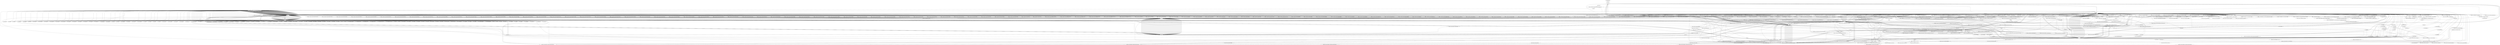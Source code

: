 digraph "" {
    "r0 := @this: imgViewer"
    "push \"SansSerif\""
    "r0 := @this: imgViewer"->"push \"SansSerif\"";
    "store.r $r99"
    "push \"SansSerif\""->"store.r $r99";
    "push \"os.name\""
    "store.r $r99"->"push \"os.name\"";
    "staticinvoke <java.lang.System: java.lang.String getProperty(java.lang.String)>"
    "push \"os.name\""->"staticinvoke <java.lang.System: java.lang.String getProperty(java.lang.String)>";
    "push \"Linux\""
    "staticinvoke <java.lang.System: java.lang.String getProperty(java.lang.String)>"->"push \"Linux\"";
    "virtualinvoke <java.lang.String: boolean equals(java.lang.Object)>"
    "push \"Linux\""->"virtualinvoke <java.lang.String: boolean equals(java.lang.Object)>";
    "ifeq load.r r0"
    "virtualinvoke <java.lang.String: boolean equals(java.lang.Object)>"->"ifeq load.r r0";
    "push \"Serif\""
    "ifeq load.r r0"->"push \"Serif\"";
    "push \"Serif\""->"store.r $r99";
    "load.r r0"
    "store.r $r99"->"load.r r0";
    "push 1"
    "load.r r0"->"push 1";
    "fieldput <imgViewer: boolean useMainWindowForDialogs>"
    "push 1"->"fieldput <imgViewer: boolean useMainWindowForDialogs>";
    "fieldput <imgViewer: boolean useMainWindowForDialogs>"->"load.r r0";
    "push \"browserIsIE\""
    "load.r r0"->"push \"browserIsIE\"";
    "virtualinvoke <imgViewer: java.lang.String getParameter(java.lang.String)>"
    "push \"browserIsIE\""->"virtualinvoke <imgViewer: java.lang.String getParameter(java.lang.String)>";
    "virtualinvoke <imgViewer: java.lang.String getParameter(java.lang.String)>"->"load.r r0";
    "push 0"
    "load.r r0"->"push 0";
    "fieldput <imgViewer: boolean usingIE>"
    "push 0"->"fieldput <imgViewer: boolean usingIE>";
    "push \"true\""
    "fieldput <imgViewer: boolean usingIE>"->"push \"true\"";
    "push \"true\""->"virtualinvoke <java.lang.String: boolean equals(java.lang.Object)>";
    "ifeq goto load.r r0"
    "virtualinvoke <java.lang.String: boolean equals(java.lang.Object)>"->"ifeq goto load.r r0";
    "ifeq goto load.r r0"->"load.r r0";
    "load.r r0"->"push 1";
    "push 1"->"fieldput <imgViewer: boolean usingIE>";
    "goto load.r r0"
    "fieldput <imgViewer: boolean usingIE>"->"goto load.r r0";
    "goto load.r r0"->"load.r r0";
    "new java.awt.Font"
    "load.r r0"->"new java.awt.Font";
    "dup1.r"
    "new java.awt.Font"->"dup1.r";
    "load.r $r99"
    "dup1.r"->"load.r $r99";
    "load.r $r99"->"push 0";
    "push 12"
    "push 0"->"push 12";
    "specialinvoke <java.awt.Font: void <init>(java.lang.String,int,int)>"
    "push 12"->"specialinvoke <java.awt.Font: void <init>(java.lang.String,int,int)>";
    "fieldput <imgViewer: java.awt.Font normalFont>"
    "specialinvoke <java.awt.Font: void <init>(java.lang.String,int,int)>"->"fieldput <imgViewer: java.awt.Font normalFont>";
    "fieldput <imgViewer: java.awt.Font normalFont>"->"load.r r0";
    "load.r r0"->"new java.awt.Font";
    "new java.awt.Font"->"dup1.r";
    "dup1.r"->"load.r $r99";
    "load.r $r99"->"push 1";
    "push 1"->"push 12";
    "push 12"->"specialinvoke <java.awt.Font: void <init>(java.lang.String,int,int)>";
    "fieldput <imgViewer: java.awt.Font boldFont>"
    "specialinvoke <java.awt.Font: void <init>(java.lang.String,int,int)>"->"fieldput <imgViewer: java.awt.Font boldFont>";
    "fieldput <imgViewer: java.awt.Font boldFont>"->"load.r r0";
    "load.r r0"->"new java.awt.Font";
    "new java.awt.Font"->"dup1.r";
    "dup1.r"->"load.r $r99";
    "load.r $r99"->"push 0";
    "push 10"
    "push 0"->"push 10";
    "push 10"->"specialinvoke <java.awt.Font: void <init>(java.lang.String,int,int)>";
    "fieldput <imgViewer: java.awt.Font smallFont>"
    "specialinvoke <java.awt.Font: void <init>(java.lang.String,int,int)>"->"fieldput <imgViewer: java.awt.Font smallFont>";
    "fieldput <imgViewer: java.awt.Font smallFont>"->"load.r r0";
    "load.r r0"->"new java.awt.Font";
    "new java.awt.Font"->"dup1.r";
    "dup1.r"->"load.r $r99";
    "load.r $r99"->"push 1";
    "push 18"
    "push 1"->"push 18";
    "push 18"->"specialinvoke <java.awt.Font: void <init>(java.lang.String,int,int)>";
    "fieldput <imgViewer: java.awt.Font largeBoldFont>"
    "specialinvoke <java.awt.Font: void <init>(java.lang.String,int,int)>"->"fieldput <imgViewer: java.awt.Font largeBoldFont>";
    "fieldput <imgViewer: java.awt.Font largeBoldFont>"->"load.r r0";
    "virtualinvoke <imgViewer: java.awt.Container getContentPane()>"
    "load.r r0"->"virtualinvoke <imgViewer: java.awt.Container getContentPane()>";
    "staticget <java.awt.Color: java.awt.Color WHITE>"
    "virtualinvoke <imgViewer: java.awt.Container getContentPane()>"->"staticget <java.awt.Color: java.awt.Color WHITE>";
    "virtualinvoke <java.awt.Container: void setBackground(java.awt.Color)>"
    "staticget <java.awt.Color: java.awt.Color WHITE>"->"virtualinvoke <java.awt.Container: void setBackground(java.awt.Color)>";
    "virtualinvoke <java.awt.Container: void setBackground(java.awt.Color)>"->"load.r r0";
    "load.r r0"->"virtualinvoke <imgViewer: java.awt.Container getContentPane()>";
    "virtualinvoke <imgViewer: java.awt.Container getContentPane()>"->"load.r r0";
    "fieldget <imgViewer: java.awt.Font normalFont>"
    "load.r r0"->"fieldget <imgViewer: java.awt.Font normalFont>";
    "virtualinvoke <java.awt.Container: void setFont(java.awt.Font)>"
    "fieldget <imgViewer: java.awt.Font normalFont>"->"virtualinvoke <java.awt.Container: void setFont(java.awt.Font)>";
    "push \"user.home\""
    "virtualinvoke <java.awt.Container: void setFont(java.awt.Font)>"->"push \"user.home\"";
    "push \"user.home\""->"staticinvoke <java.lang.System: java.lang.String getProperty(java.lang.String)>";
    "pop"
    "staticinvoke <java.lang.System: java.lang.String getProperty(java.lang.String)>"->"pop";
    "pop"->"load.r r0";
    "load.r r0"->"push 1";
    "fieldput <imgViewer: boolean grantedPrivileges>"
    "push 1"->"fieldput <imgViewer: boolean grantedPrivileges>";
    "fieldput <imgViewer: boolean grantedPrivileges>"->"goto load.r r0";
    "goto load.r r0"->"load.r r0";
    "push \"sensor\""
    "load.r r0"->"push \"sensor\"";
    "push \"sensor\""->"virtualinvoke <imgViewer: java.lang.String getParameter(java.lang.String)>";
    "store.r r1"
    "virtualinvoke <imgViewer: java.lang.String getParameter(java.lang.String)>"->"store.r r1";
    "load.r r1"
    "store.r r1"->"load.r r1";
    "push \"ASTERVNIR\""
    "load.r r1"->"push \"ASTERVNIR\"";
    "push \"ASTERVNIR\""->"virtualinvoke <java.lang.String: boolean equals(java.lang.Object)>";
    "ifne staticget <SensorStatus: SensorStatus ASTER_VNIR>"
    "virtualinvoke <java.lang.String: boolean equals(java.lang.Object)>"->"ifne staticget <SensorStatus: SensorStatus ASTER_VNIR>";
    "ifne staticget <SensorStatus: SensorStatus ASTER_VNIR>"->"load.r r1";
    "push \"ASTERL2V\""
    "load.r r1"->"push \"ASTERL2V\"";
    "push \"ASTERL2V\""->"virtualinvoke <java.lang.String: boolean equals(java.lang.Object)>";
    "ifeq load.r r1"
    "virtualinvoke <java.lang.String: boolean equals(java.lang.Object)>"->"ifeq load.r r1";
    "staticget <SensorStatus: SensorStatus ASTER_VNIR>"
    "ifeq load.r r1"->"staticget <SensorStatus: SensorStatus ASTER_VNIR>";
    "staticget <SensorStatus: SensorStatus ASTER_VNIR>"->"store.r r1";
    "store.r r1"->"goto load.r r0";
    "goto load.r r0"->"load.r r0";
    "push \"popout\""
    "load.r r0"->"push \"popout\"";
    "push \"popout\""->"virtualinvoke <imgViewer: java.lang.String getParameter(java.lang.String)>";
    "store.r $r190"
    "virtualinvoke <imgViewer: java.lang.String getParameter(java.lang.String)>"->"store.r $r190";
    "load.r $r190"
    "store.r $r190"->"load.r $r190";
    "push \"TRUE\""
    "load.r $r190"->"push \"TRUE\"";
    "virtualinvoke <java.lang.String: boolean equalsIgnoreCase(java.lang.String)>"
    "push \"TRUE\""->"virtualinvoke <java.lang.String: boolean equalsIgnoreCase(java.lang.String)>";
    "ifne load.r r0"
    "virtualinvoke <java.lang.String: boolean equalsIgnoreCase(java.lang.String)>"->"ifne load.r r0";
    "ifne load.r r0"->"load.r $r190";
    "push \"YES\""
    "load.r $r190"->"push \"YES\"";
    "push \"YES\""->"virtualinvoke <java.lang.String: boolean equalsIgnoreCase(java.lang.String)>";
    "virtualinvoke <java.lang.String: boolean equalsIgnoreCase(java.lang.String)>"->"ifeq goto load.r r0";
    "ifeq goto load.r r0"->"load.r r0";
    "load.r r0"->"push 1";
    "fieldput <imgViewer: boolean popOut>"
    "push 1"->"fieldput <imgViewer: boolean popOut>";
    "fieldput <imgViewer: boolean popOut>"->"goto load.r r0";
    "goto load.r r0"->"load.r r0";
    "fieldget <imgViewer: boolean popOut>"
    "load.r r0"->"fieldget <imgViewer: boolean popOut>";
    "fieldget <imgViewer: boolean popOut>"->"ifeq load.r r0";
    "new javax.swing.JFrame"
    "ifeq load.r r0"->"new javax.swing.JFrame";
    "new javax.swing.JFrame"->"store.r $r190";
    "store.r $r190"->"load.r $r190";
    "push \"USGS Global Visualization Viewer\""
    "load.r $r190"->"push \"USGS Global Visualization Viewer\"";
    "specialinvoke <javax.swing.JFrame: void <init>(java.lang.String)>"
    "push \"USGS Global Visualization Viewer\""->"specialinvoke <javax.swing.JFrame: void <init>(java.lang.String)>";
    "specialinvoke <javax.swing.JFrame: void <init>(java.lang.String)>"->"load.r $r190";
    "new imgViewer$1"
    "load.r $r190"->"new imgViewer$1";
    "new imgViewer$1"->"dup1.r";
    "dup1.r"->"load.r r0";
    "load.r r0"->"load.r $r190";
    "specialinvoke <imgViewer$1: void <init>(imgViewer,javax.swing.JFrame)>"
    "load.r $r190"->"specialinvoke <imgViewer$1: void <init>(imgViewer,javax.swing.JFrame)>";
    "virtualinvoke <javax.swing.JFrame: void addWindowListener(java.awt.event.WindowListener)>"
    "specialinvoke <imgViewer$1: void <init>(imgViewer,javax.swing.JFrame)>"->"virtualinvoke <javax.swing.JFrame: void addWindowListener(java.awt.event.WindowListener)>";
    "virtualinvoke <javax.swing.JFrame: void addWindowListener(java.awt.event.WindowListener)>"->"load.r r0";
    "load.r r0"->"load.r $r190";
    "fieldput <imgViewer: javax.swing.JFrame mainWindow>"
    "load.r $r190"->"fieldput <imgViewer: javax.swing.JFrame mainWindow>";
    "fieldput <imgViewer: javax.swing.JFrame mainWindow>"->"load.r r0";
    "load.r r0"->"load.r r0";
    "virtualinvoke <imgViewer: java.net.URL getCodeBase()>"
    "load.r r0"->"virtualinvoke <imgViewer: java.net.URL getCodeBase()>";
    "push \"graphics/glovis.gif\""
    "virtualinvoke <imgViewer: java.net.URL getCodeBase()>"->"push \"graphics/glovis.gif\"";
    "virtualinvoke <imgViewer: java.awt.Image getImage(java.net.URL,java.lang.String)>"
    "push \"graphics/glovis.gif\""->"virtualinvoke <imgViewer: java.awt.Image getImage(java.net.URL,java.lang.String)>";
    "virtualinvoke <imgViewer: java.awt.Image getImage(java.net.URL,java.lang.String)>"->"store.r $r190";
    "store.r $r190"->"load.r r0";
    "fieldget <imgViewer: javax.swing.JFrame mainWindow>"
    "load.r r0"->"fieldget <imgViewer: javax.swing.JFrame mainWindow>";
    "fieldget <imgViewer: javax.swing.JFrame mainWindow>"->"load.r $r190";
    "virtualinvoke <javax.swing.JFrame: void setIconImage(java.awt.Image)>"
    "load.r $r190"->"virtualinvoke <javax.swing.JFrame: void setIconImage(java.awt.Image)>";
    "virtualinvoke <javax.swing.JFrame: void setIconImage(java.awt.Image)>"->"load.r r0";
    "load.r r0"->"fieldget <imgViewer: javax.swing.JFrame mainWindow>";
    "fieldget <imgViewer: javax.swing.JFrame mainWindow>"->"load.r r0";
    "load.r r0"->"fieldget <imgViewer: java.awt.Font normalFont>";
    "virtualinvoke <javax.swing.JFrame: void setFont(java.awt.Font)>"
    "fieldget <imgViewer: java.awt.Font normalFont>"->"virtualinvoke <javax.swing.JFrame: void setFont(java.awt.Font)>";
    "virtualinvoke <javax.swing.JFrame: void setFont(java.awt.Font)>"->"load.r r0";
    "load.r r0"->"load.r $r99";
    "specialinvoke <imgViewer: void showAppletMessage(java.lang.String)>"
    "load.r $r99"->"specialinvoke <imgViewer: void showAppletMessage(java.lang.String)>";
    "specialinvoke <imgViewer: void showAppletMessage(java.lang.String)>"->"load.r r0";
    "load.r r0"->"push 1";
    "virtualinvoke <imgViewer: void setVisible(boolean)>"
    "push 1"->"virtualinvoke <imgViewer: void setVisible(boolean)>";
    "virtualinvoke <imgViewer: void setVisible(boolean)>"->"load.r r0";
    "virtualinvoke <imgViewer: java.awt.Point getLocationOnScreen()>"
    "load.r r0"->"virtualinvoke <imgViewer: java.awt.Point getLocationOnScreen()>";
    "virtualinvoke <imgViewer: java.awt.Point getLocationOnScreen()>"->"store.r $r99";
    "store.r $r99"->"load.r r0";
    "load.r r0"->"fieldget <imgViewer: javax.swing.JFrame mainWindow>";
    "fieldget <imgViewer: javax.swing.JFrame mainWindow>"->"load.r $r99";
    "virtualinvoke <javax.swing.JFrame: void setLocation(java.awt.Point)>"
    "load.r $r99"->"virtualinvoke <javax.swing.JFrame: void setLocation(java.awt.Point)>";
    "virtualinvoke <javax.swing.JFrame: void setLocation(java.awt.Point)>"->"goto load.r r0";
    "goto load.r r0"->"load.r r0";
    "new java.awt.Cursor"
    "load.r r0"->"new java.awt.Cursor";
    "new java.awt.Cursor"->"dup1.r";
    "dup1.r"->"push 1";
    "specialinvoke <java.awt.Cursor: void <init>(int)>"
    "push 1"->"specialinvoke <java.awt.Cursor: void <init>(int)>";
    "fieldput <imgViewer: java.awt.Cursor crosshairCursor>"
    "specialinvoke <java.awt.Cursor: void <init>(int)>"->"fieldput <imgViewer: java.awt.Cursor crosshairCursor>";
    "fieldput <imgViewer: java.awt.Cursor crosshairCursor>"->"load.r r0";
    "load.r r0"->"new java.awt.Cursor";
    "new java.awt.Cursor"->"dup1.r";
    "dup1.r"->"push 12";
    "push 12"->"specialinvoke <java.awt.Cursor: void <init>(int)>";
    "fieldput <imgViewer: java.awt.Cursor handCursor>"
    "specialinvoke <java.awt.Cursor: void <init>(int)>"->"fieldput <imgViewer: java.awt.Cursor handCursor>";
    "fieldput <imgViewer: java.awt.Cursor handCursor>"->"load.r r0";
    "load.r r0"->"new java.awt.Cursor";
    "new java.awt.Cursor"->"dup1.r";
    "push 13"
    "dup1.r"->"push 13";
    "push 13"->"specialinvoke <java.awt.Cursor: void <init>(int)>";
    "fieldput <imgViewer: java.awt.Cursor moveCursor>"
    "specialinvoke <java.awt.Cursor: void <init>(int)>"->"fieldput <imgViewer: java.awt.Cursor moveCursor>";
    "fieldput <imgViewer: java.awt.Cursor moveCursor>"->"load.r r0";
    "load.r r0"->"new java.awt.Cursor";
    "new java.awt.Cursor"->"dup1.r";
    "push 3"
    "dup1.r"->"push 3";
    "push 3"->"specialinvoke <java.awt.Cursor: void <init>(int)>";
    "fieldput <imgViewer: java.awt.Cursor waitCursor>"
    "specialinvoke <java.awt.Cursor: void <init>(int)>"->"fieldput <imgViewer: java.awt.Cursor waitCursor>";
    "fieldput <imgViewer: java.awt.Cursor waitCursor>"->"load.r r0";
    "load.r r0"->"new java.awt.Cursor";
    "new java.awt.Cursor"->"dup1.r";
    "dup1.r"->"push 0";
    "push 0"->"specialinvoke <java.awt.Cursor: void <init>(int)>";
    "fieldput <imgViewer: java.awt.Cursor defaultCursor>"
    "specialinvoke <java.awt.Cursor: void <init>(int)>"->"fieldput <imgViewer: java.awt.Cursor defaultCursor>";
    "fieldput <imgViewer: java.awt.Cursor defaultCursor>"->"load.r r0";
    "new StatusBar"
    "load.r r0"->"new StatusBar";
    "new StatusBar"->"dup1.r";
    "dup1.r"->"load.r r0";
    "specialinvoke <StatusBar: void <init>(imgViewer)>"
    "load.r r0"->"specialinvoke <StatusBar: void <init>(imgViewer)>";
    "fieldput <imgViewer: StatusBar statusBar>"
    "specialinvoke <StatusBar: void <init>(imgViewer)>"->"fieldput <imgViewer: StatusBar statusBar>";
    "fieldput <imgViewer: StatusBar statusBar>"->"load.r r0";
    "fieldget <imgViewer: StatusBar statusBar>"
    "load.r r0"->"fieldget <imgViewer: StatusBar statusBar>";
    "push \"USGS Browse Image Viewer Applet\""
    "fieldget <imgViewer: StatusBar statusBar>"->"push \"USGS Browse Image Viewer Applet\"";
    "virtualinvoke <StatusBar: void showStatus(java.lang.String)>"
    "push \"USGS Browse Image Viewer Applet\""->"virtualinvoke <StatusBar: void showStatus(java.lang.String)>";
    "virtualinvoke <StatusBar: void showStatus(java.lang.String)>"->"load.r r0";
    "push \"limitMissions\""
    "load.r r0"->"push \"limitMissions\"";
    "push \"limitMissions\""->"virtualinvoke <imgViewer: java.lang.String getParameter(java.lang.String)>";
    "virtualinvoke <imgViewer: java.lang.String getParameter(java.lang.String)>"->"store.r $r99";
    "store.r $r99"->"load.r $r99";
    "load.r $r99"->"push \"TRUE\"";
    "push \"TRUE\""->"virtualinvoke <java.lang.String: boolean equalsIgnoreCase(java.lang.String)>";
    "virtualinvoke <java.lang.String: boolean equalsIgnoreCase(java.lang.String)>"->"ifne load.r r0";
    "ifne load.r r0"->"load.r $r99";
    "load.r $r99"->"push \"YES\"";
    "push \"YES\""->"virtualinvoke <java.lang.String: boolean equalsIgnoreCase(java.lang.String)>";
    "virtualinvoke <java.lang.String: boolean equalsIgnoreCase(java.lang.String)>"->"ifeq goto load.r r0";
    "ifeq goto load.r r0"->"load.r r0";
    "load.r r0"->"push 1";
    "fieldput <imgViewer: boolean limitCollectionMenu>"
    "push 1"->"fieldput <imgViewer: boolean limitCollectionMenu>";
    "fieldput <imgViewer: boolean limitCollectionMenu>"->"goto load.r r0";
    "goto load.r r0"->"load.r r0";
    "new SensorMenu"
    "load.r r0"->"new SensorMenu";
    "new SensorMenu"->"dup1.r";
    "dup1.r"->"load.r r0";
    "load.r r0"->"load.r r1";
    "load.r r1"->"load.r r0";
    "fieldget <imgViewer: boolean limitCollectionMenu>"
    "load.r r0"->"fieldget <imgViewer: boolean limitCollectionMenu>";
    "specialinvoke <SensorMenu: void <init>(imgViewer,SensorStatus,boolean)>"
    "fieldget <imgViewer: boolean limitCollectionMenu>"->"specialinvoke <SensorMenu: void <init>(imgViewer,SensorStatus,boolean)>";
    "fieldput <imgViewer: SensorMenu sensorMenu>"
    "specialinvoke <SensorMenu: void <init>(imgViewer,SensorStatus,boolean)>"->"fieldput <imgViewer: SensorMenu sensorMenu>";
    "fieldput <imgViewer: SensorMenu sensorMenu>"->"load.r r0";
    "new LocatorMap"
    "load.r r0"->"new LocatorMap";
    "new LocatorMap"->"dup1.r";
    "dup1.r"->"load.r r0";
    "specialinvoke <LocatorMap: void <init>(imgViewer)>"
    "load.r r0"->"specialinvoke <LocatorMap: void <init>(imgViewer)>";
    "fieldput <imgViewer: LocatorMap locatorMap>"
    "specialinvoke <LocatorMap: void <init>(imgViewer)>"->"fieldput <imgViewer: LocatorMap locatorMap>";
    "fieldput <imgViewer: LocatorMap locatorMap>"->"load.r r0";
    "fieldget <imgViewer: LocatorMap locatorMap>"
    "load.r r0"->"fieldget <imgViewer: LocatorMap locatorMap>";
    "fieldget <imgViewer: LocatorMap locatorMap>"->"load.r r0";
    "fieldget <imgViewer: java.awt.Cursor crosshairCursor>"
    "load.r r0"->"fieldget <imgViewer: java.awt.Cursor crosshairCursor>";
    "virtualinvoke <LocatorMap: void setCursor(java.awt.Cursor)>"
    "fieldget <imgViewer: java.awt.Cursor crosshairCursor>"->"virtualinvoke <LocatorMap: void setCursor(java.awt.Cursor)>";
    "virtualinvoke <LocatorMap: void setCursor(java.awt.Cursor)>"->"load.r r0";
    "new javax.swing.JScrollPane"
    "load.r r0"->"new javax.swing.JScrollPane";
    "new javax.swing.JScrollPane"->"dup1.r";
    "dup1.r"->"load.r r0";
    "load.r r0"->"fieldget <imgViewer: LocatorMap locatorMap>";
    "push 22"
    "fieldget <imgViewer: LocatorMap locatorMap>"->"push 22";
    "push 32"
    "push 22"->"push 32";
    "specialinvoke <javax.swing.JScrollPane: void <init>(java.awt.Component,int,int)>"
    "push 32"->"specialinvoke <javax.swing.JScrollPane: void <init>(java.awt.Component,int,int)>";
    "fieldput <imgViewer: javax.swing.JScrollPane locatorMapScroll>"
    "specialinvoke <javax.swing.JScrollPane: void <init>(java.awt.Component,int,int)>"->"fieldput <imgViewer: javax.swing.JScrollPane locatorMapScroll>";
    "fieldput <imgViewer: javax.swing.JScrollPane locatorMapScroll>"->"load.r r0";
    "fieldget <imgViewer: javax.swing.JScrollPane locatorMapScroll>"
    "load.r r0"->"fieldget <imgViewer: javax.swing.JScrollPane locatorMapScroll>";
    "staticget <java.awt.Color: java.awt.Color LIGHT_GRAY>"
    "fieldget <imgViewer: javax.swing.JScrollPane locatorMapScroll>"->"staticget <java.awt.Color: java.awt.Color LIGHT_GRAY>";
    "virtualinvoke <javax.swing.JScrollPane: void setBackground(java.awt.Color)>"
    "staticget <java.awt.Color: java.awt.Color LIGHT_GRAY>"->"virtualinvoke <javax.swing.JScrollPane: void setBackground(java.awt.Color)>";
    "virtualinvoke <javax.swing.JScrollPane: void setBackground(java.awt.Color)>"->"load.r r0";
    "load.r r0"->"fieldget <imgViewer: javax.swing.JScrollPane locatorMapScroll>";
    "virtualinvoke <javax.swing.JScrollPane: javax.swing.JScrollBar getHorizontalScrollBar()>"
    "fieldget <imgViewer: javax.swing.JScrollPane locatorMapScroll>"->"virtualinvoke <javax.swing.JScrollPane: javax.swing.JScrollBar getHorizontalScrollBar()>";
    "virtualinvoke <javax.swing.JScrollPane: javax.swing.JScrollBar getHorizontalScrollBar()>"->"push 10";
    "virtualinvoke <javax.swing.JScrollBar: void setUnitIncrement(int)>"
    "push 10"->"virtualinvoke <javax.swing.JScrollBar: void setUnitIncrement(int)>";
    "virtualinvoke <javax.swing.JScrollBar: void setUnitIncrement(int)>"->"load.r r0";
    "load.r r0"->"fieldget <imgViewer: javax.swing.JScrollPane locatorMapScroll>";
    "virtualinvoke <javax.swing.JScrollPane: javax.swing.JScrollBar getVerticalScrollBar()>"
    "fieldget <imgViewer: javax.swing.JScrollPane locatorMapScroll>"->"virtualinvoke <javax.swing.JScrollPane: javax.swing.JScrollBar getVerticalScrollBar()>";
    "virtualinvoke <javax.swing.JScrollPane: javax.swing.JScrollBar getVerticalScrollBar()>"->"push 10";
    "push 10"->"virtualinvoke <javax.swing.JScrollBar: void setUnitIncrement(int)>";
    "virtualinvoke <javax.swing.JScrollBar: void setUnitIncrement(int)>"->"load.r r0";
    "load.r r0"->"fieldget <imgViewer: LocatorMap locatorMap>";
    "fieldget <imgViewer: LocatorMap locatorMap>"->"push 0";
    "virtualinvoke <LocatorMap: void setFocusable(boolean)>"
    "push 0"->"virtualinvoke <LocatorMap: void setFocusable(boolean)>";
    "virtualinvoke <LocatorMap: void setFocusable(boolean)>"->"load.r r0";
    "load.r r0"->"fieldget <imgViewer: javax.swing.JScrollPane locatorMapScroll>";
    "fieldget <imgViewer: javax.swing.JScrollPane locatorMapScroll>"->"push 0";
    "virtualinvoke <javax.swing.JScrollPane: void setFocusable(boolean)>"
    "push 0"->"virtualinvoke <javax.swing.JScrollPane: void setFocusable(boolean)>";
    "virtualinvoke <javax.swing.JScrollPane: void setFocusable(boolean)>"->"load.r r0";
    "load.r r0"->"fieldget <imgViewer: javax.swing.JScrollPane locatorMapScroll>";
    "new java.awt.Dimension"
    "fieldget <imgViewer: javax.swing.JScrollPane locatorMapScroll>"->"new java.awt.Dimension";
    "new java.awt.Dimension"->"dup1.r";
    "push 240"
    "dup1.r"->"push 240";
    "push 400"
    "push 240"->"push 400";
    "specialinvoke <java.awt.Dimension: void <init>(int,int)>"
    "push 400"->"specialinvoke <java.awt.Dimension: void <init>(int,int)>";
    "virtualinvoke <javax.swing.JScrollPane: void setMaximumSize(java.awt.Dimension)>"
    "specialinvoke <java.awt.Dimension: void <init>(int,int)>"->"virtualinvoke <javax.swing.JScrollPane: void setMaximumSize(java.awt.Dimension)>";
    "virtualinvoke <javax.swing.JScrollPane: void setMaximumSize(java.awt.Dimension)>"->"load.r r0";
    "load.r r0"->"fieldget <imgViewer: javax.swing.JScrollPane locatorMapScroll>";
    "fieldget <imgViewer: javax.swing.JScrollPane locatorMapScroll>"->"new java.awt.Dimension";
    "new java.awt.Dimension"->"dup1.r";
    "dup1.r"->"push 240";
    "push 100"
    "push 240"->"push 100";
    "push 100"->"specialinvoke <java.awt.Dimension: void <init>(int,int)>";
    "virtualinvoke <javax.swing.JScrollPane: void setMinimumSize(java.awt.Dimension)>"
    "specialinvoke <java.awt.Dimension: void <init>(int,int)>"->"virtualinvoke <javax.swing.JScrollPane: void setMinimumSize(java.awt.Dimension)>";
    "virtualinvoke <javax.swing.JScrollPane: void setMinimumSize(java.awt.Dimension)>"->"load.r r0";
    "load.r r0"->"fieldget <imgViewer: javax.swing.JScrollPane locatorMapScroll>";
    "fieldget <imgViewer: javax.swing.JScrollPane locatorMapScroll>"->"new java.awt.Dimension";
    "new java.awt.Dimension"->"dup1.r";
    "dup1.r"->"push 240";
    "push 240"->"push 240";
    "push 240"->"specialinvoke <java.awt.Dimension: void <init>(int,int)>";
    "virtualinvoke <javax.swing.JScrollPane: void setPreferredSize(java.awt.Dimension)>"
    "specialinvoke <java.awt.Dimension: void <init>(int,int)>"->"virtualinvoke <javax.swing.JScrollPane: void setPreferredSize(java.awt.Dimension)>";
    "virtualinvoke <javax.swing.JScrollPane: void setPreferredSize(java.awt.Dimension)>"->"load.r r0";
    "new ImagePane"
    "load.r r0"->"new ImagePane";
    "new ImagePane"->"dup1.r";
    "dup1.r"->"load.r r0";
    "load.r r0"->"load.r r0";
    "load.r r0"->"fieldget <imgViewer: LocatorMap locatorMap>";
    "specialinvoke <ImagePane: void <init>(imgViewer,LocatorMap)>"
    "fieldget <imgViewer: LocatorMap locatorMap>"->"specialinvoke <ImagePane: void <init>(imgViewer,LocatorMap)>";
    "fieldput <imgViewer: ImagePane imgArea>"
    "specialinvoke <ImagePane: void <init>(imgViewer,LocatorMap)>"->"fieldput <imgViewer: ImagePane imgArea>";
    "fieldput <imgViewer: ImagePane imgArea>"->"load.r r0";
    "fieldget <imgViewer: ImagePane imgArea>"
    "load.r r0"->"fieldget <imgViewer: ImagePane imgArea>";
    "staticget <java.awt.Color: java.awt.Color BLACK>"
    "fieldget <imgViewer: ImagePane imgArea>"->"staticget <java.awt.Color: java.awt.Color BLACK>";
    "virtualinvoke <ImagePane: void setBackground(java.awt.Color)>"
    "staticget <java.awt.Color: java.awt.Color BLACK>"->"virtualinvoke <ImagePane: void setBackground(java.awt.Color)>";
    "virtualinvoke <ImagePane: void setBackground(java.awt.Color)>"->"load.r r0";
    "load.r r0"->"new javax.swing.JScrollPane";
    "new javax.swing.JScrollPane"->"dup1.r";
    "dup1.r"->"load.r r0";
    "load.r r0"->"fieldget <imgViewer: ImagePane imgArea>";
    "push 20"
    "fieldget <imgViewer: ImagePane imgArea>"->"push 20";
    "push 30"
    "push 20"->"push 30";
    "push 30"->"specialinvoke <javax.swing.JScrollPane: void <init>(java.awt.Component,int,int)>";
    "fieldput <imgViewer: javax.swing.JScrollPane imgScroll>"
    "specialinvoke <javax.swing.JScrollPane: void <init>(java.awt.Component,int,int)>"->"fieldput <imgViewer: javax.swing.JScrollPane imgScroll>";
    "fieldput <imgViewer: javax.swing.JScrollPane imgScroll>"->"load.r r0";
    "fieldget <imgViewer: javax.swing.JScrollPane imgScroll>"
    "load.r r0"->"fieldget <imgViewer: javax.swing.JScrollPane imgScroll>";
    "push 650"
    "fieldget <imgViewer: javax.swing.JScrollPane imgScroll>"->"push 650";
    "push 650"->"push 650";
    "virtualinvoke <javax.swing.JScrollPane: void setSize(int,int)>"
    "push 650"->"virtualinvoke <javax.swing.JScrollPane: void setSize(int,int)>";
    "virtualinvoke <javax.swing.JScrollPane: void setSize(int,int)>"->"load.r r0";
    "load.r r0"->"fieldget <imgViewer: javax.swing.JScrollPane imgScroll>";
    "fieldget <imgViewer: javax.swing.JScrollPane imgScroll>"->"staticget <java.awt.Color: java.awt.Color LIGHT_GRAY>";
    "staticget <java.awt.Color: java.awt.Color LIGHT_GRAY>"->"virtualinvoke <javax.swing.JScrollPane: void setBackground(java.awt.Color)>";
    "virtualinvoke <javax.swing.JScrollPane: void setBackground(java.awt.Color)>"->"load.r r0";
    "load.r r0"->"fieldget <imgViewer: javax.swing.JScrollPane imgScroll>";
    "fieldget <imgViewer: javax.swing.JScrollPane imgScroll>"->"virtualinvoke <javax.swing.JScrollPane: javax.swing.JScrollBar getHorizontalScrollBar()>";
    "virtualinvoke <javax.swing.JScrollPane: javax.swing.JScrollBar getHorizontalScrollBar()>"->"push 10";
    "push 10"->"virtualinvoke <javax.swing.JScrollBar: void setUnitIncrement(int)>";
    "virtualinvoke <javax.swing.JScrollBar: void setUnitIncrement(int)>"->"load.r r0";
    "load.r r0"->"fieldget <imgViewer: javax.swing.JScrollPane imgScroll>";
    "fieldget <imgViewer: javax.swing.JScrollPane imgScroll>"->"virtualinvoke <javax.swing.JScrollPane: javax.swing.JScrollBar getVerticalScrollBar()>";
    "virtualinvoke <javax.swing.JScrollPane: javax.swing.JScrollBar getVerticalScrollBar()>"->"push 10";
    "push 10"->"virtualinvoke <javax.swing.JScrollBar: void setUnitIncrement(int)>";
    "virtualinvoke <javax.swing.JScrollBar: void setUnitIncrement(int)>"->"load.r r0";
    "load.r r0"->"fieldget <imgViewer: javax.swing.JScrollPane imgScroll>";
    "virtualinvoke <javax.swing.JScrollPane: javax.swing.JViewport getViewport()>"
    "fieldget <imgViewer: javax.swing.JScrollPane imgScroll>"->"virtualinvoke <javax.swing.JScrollPane: javax.swing.JViewport getViewport()>";
    "virtualinvoke <javax.swing.JScrollPane: javax.swing.JViewport getViewport()>"->"push 0";
    "virtualinvoke <javax.swing.JViewport: void setScrollMode(int)>"
    "push 0"->"virtualinvoke <javax.swing.JViewport: void setScrollMode(int)>";
    "virtualinvoke <javax.swing.JViewport: void setScrollMode(int)>"->"load.r r0";
    "load.r r0"->"load.r r0";
    "load.r r0"->"fieldget <imgViewer: ImagePane imgArea>";
    "fieldget <ImagePane: MosaicData md>"
    "fieldget <imgViewer: ImagePane imgArea>"->"fieldget <ImagePane: MosaicData md>";
    "fieldput <imgViewer: MosaicData md>"
    "fieldget <ImagePane: MosaicData md>"->"fieldput <imgViewer: MosaicData md>";
    "fieldput <imgViewer: MosaicData md>"->"load.r r0";
    "load.r r0"->"fieldget <imgViewer: StatusBar statusBar>";
    "fieldget <StatusBar: ProgressIndicator progress>"
    "fieldget <imgViewer: StatusBar statusBar>"->"fieldget <StatusBar: ProgressIndicator progress>";
    "fieldget <StatusBar: ProgressIndicator progress>"->"load.r r0";
    "fieldget <imgViewer: MosaicData md>"
    "load.r r0"->"fieldget <imgViewer: MosaicData md>";
    "virtualinvoke <ProgressIndicator: void addWorker(WorkMonitor)>"
    "fieldget <imgViewer: MosaicData md>"->"virtualinvoke <ProgressIndicator: void addWorker(WorkMonitor)>";
    "virtualinvoke <ProgressIndicator: void addWorker(WorkMonitor)>"->"load.r r0";
    "load.r r0"->"fieldget <imgViewer: StatusBar statusBar>";
    "fieldget <imgViewer: StatusBar statusBar>"->"fieldget <StatusBar: ProgressIndicator progress>";
    "fieldget <StatusBar: ProgressIndicator progress>"->"load.r r0";
    "load.r r0"->"fieldget <imgViewer: MosaicData md>";
    "fieldget <MosaicData: ImageLoader imageLoader>"
    "fieldget <imgViewer: MosaicData md>"->"fieldget <MosaicData: ImageLoader imageLoader>";
    "fieldget <MosaicData: ImageLoader imageLoader>"->"virtualinvoke <ProgressIndicator: void addWorker(WorkMonitor)>";
    "virtualinvoke <ProgressIndicator: void addWorker(WorkMonitor)>"->"load.r r0";
    "load.r r0"->"fieldget <imgViewer: StatusBar statusBar>";
    "fieldget <imgViewer: StatusBar statusBar>"->"fieldget <StatusBar: ProgressIndicator progress>";
    "fieldget <StatusBar: ProgressIndicator progress>"->"load.r r0";
    "load.r r0"->"fieldget <imgViewer: MosaicData md>";
    "fieldget <MosaicData: MapLayers mapLayers>"
    "fieldget <imgViewer: MosaicData md>"->"fieldget <MosaicData: MapLayers mapLayers>";
    "fieldget <MosaicData: MapLayers mapLayers>"->"virtualinvoke <ProgressIndicator: void addWorker(WorkMonitor)>";
    "virtualinvoke <ProgressIndicator: void addWorker(WorkMonitor)>"->"load.r r0";
    "new UserDefinedAreaDialog"
    "load.r r0"->"new UserDefinedAreaDialog";
    "new UserDefinedAreaDialog"->"dup1.r";
    "dup1.r"->"load.r r0";
    "virtualinvoke <imgViewer: javax.swing.JFrame getDialogParent()>"
    "load.r r0"->"virtualinvoke <imgViewer: javax.swing.JFrame getDialogParent()>";
    "virtualinvoke <imgViewer: javax.swing.JFrame getDialogParent()>"->"load.r r0";
    "load.r r0"->"load.r r0";
    "load.r r0"->"fieldget <imgViewer: MosaicData md>";
    "specialinvoke <UserDefinedAreaDialog: void <init>(javax.swing.JFrame,imgViewer,MosaicData)>"
    "fieldget <imgViewer: MosaicData md>"->"specialinvoke <UserDefinedAreaDialog: void <init>(javax.swing.JFrame,imgViewer,MosaicData)>";
    "fieldput <imgViewer: UserDefinedAreaDialog userDefinedAreaDialog>"
    "specialinvoke <UserDefinedAreaDialog: void <init>(javax.swing.JFrame,imgViewer,MosaicData)>"->"fieldput <imgViewer: UserDefinedAreaDialog userDefinedAreaDialog>";
    "fieldput <imgViewer: UserDefinedAreaDialog userDefinedAreaDialog>"->"load.r r0";
    "new PointOfInterestDialog"
    "load.r r0"->"new PointOfInterestDialog";
    "new PointOfInterestDialog"->"dup1.r";
    "dup1.r"->"load.r r0";
    "load.r r0"->"virtualinvoke <imgViewer: javax.swing.JFrame getDialogParent()>";
    "virtualinvoke <imgViewer: javax.swing.JFrame getDialogParent()>"->"load.r r0";
    "load.r r0"->"load.r r0";
    "load.r r0"->"fieldget <imgViewer: MosaicData md>";
    "fieldget <imgViewer: MosaicData md>"->"load.r r0";
    "load.r r0"->"fieldget <imgViewer: MosaicData md>";
    "fieldget <imgViewer: MosaicData md>"->"fieldget <MosaicData: MapLayers mapLayers>";
    "virtualinvoke <MapLayers: PointOfInterestMapLayer getPointOfInterestMapLayer()>"
    "fieldget <MosaicData: MapLayers mapLayers>"->"virtualinvoke <MapLayers: PointOfInterestMapLayer getPointOfInterestMapLayer()>";
    "specialinvoke <PointOfInterestDialog: void <init>(javax.swing.JFrame,imgViewer,MosaicData,PointOfInterestMapLayer)>"
    "virtualinvoke <MapLayers: PointOfInterestMapLayer getPointOfInterestMapLayer()>"->"specialinvoke <PointOfInterestDialog: void <init>(javax.swing.JFrame,imgViewer,MosaicData,PointOfInterestMapLayer)>";
    "fieldput <imgViewer: PointOfInterestDialog pointOfInterestDialog>"
    "specialinvoke <PointOfInterestDialog: void <init>(javax.swing.JFrame,imgViewer,MosaicData,PointOfInterestMapLayer)>"->"fieldput <imgViewer: PointOfInterestDialog pointOfInterestDialog>";
    "fieldput <imgViewer: PointOfInterestDialog pointOfInterestDialog>"->"load.r r0";
    "new GridCellEntry"
    "load.r r0"->"new GridCellEntry";
    "new GridCellEntry"->"dup1.r";
    "dup1.r"->"load.r r0";
    "load.r r0"->"load.r r0";
    "load.r r0"->"fieldget <imgViewer: MosaicData md>";
    "specialinvoke <GridCellEntry: void <init>(imgViewer,MosaicData)>"
    "fieldget <imgViewer: MosaicData md>"->"specialinvoke <GridCellEntry: void <init>(imgViewer,MosaicData)>";
    "fieldput <imgViewer: GridCellEntry gridCellEntry>"
    "specialinvoke <GridCellEntry: void <init>(imgViewer,MosaicData)>"->"fieldput <imgViewer: GridCellEntry gridCellEntry>";
    "fieldput <imgViewer: GridCellEntry gridCellEntry>"->"load.r r0";
    "new LatLongEntry"
    "load.r r0"->"new LatLongEntry";
    "new LatLongEntry"->"dup1.r";
    "dup1.r"->"load.r r0";
    "load.r r0"->"load.r r0";
    "load.r r0"->"fieldget <imgViewer: MosaicData md>";
    "specialinvoke <LatLongEntry: void <init>(imgViewer,MosaicData)>"
    "fieldget <imgViewer: MosaicData md>"->"specialinvoke <LatLongEntry: void <init>(imgViewer,MosaicData)>";
    "fieldput <imgViewer: LatLongEntry latLongEntry>"
    "specialinvoke <LatLongEntry: void <init>(imgViewer,MosaicData)>"->"fieldput <imgViewer: LatLongEntry latLongEntry>";
    "fieldput <imgViewer: LatLongEntry latLongEntry>"->"load.r r0";
    "new CloudCoverLimit"
    "load.r r0"->"new CloudCoverLimit";
    "new CloudCoverLimit"->"dup1.r";
    "dup1.r"->"load.r r0";
    "load.r r0"->"load.r r0";
    "load.r r0"->"fieldget <imgViewer: MosaicData md>";
    "specialinvoke <CloudCoverLimit: void <init>(imgViewer,MosaicData)>"
    "fieldget <imgViewer: MosaicData md>"->"specialinvoke <CloudCoverLimit: void <init>(imgViewer,MosaicData)>";
    "fieldput <imgViewer: CloudCoverLimit maxCC>"
    "specialinvoke <CloudCoverLimit: void <init>(imgViewer,MosaicData)>"->"fieldput <imgViewer: CloudCoverLimit maxCC>";
    "fieldput <imgViewer: CloudCoverLimit maxCC>"->"load.r r0";
    "new ArrowPane"
    "load.r r0"->"new ArrowPane";
    "new ArrowPane"->"dup1.r";
    "dup1.r"->"load.r r0";
    "specialinvoke <ArrowPane: void <init>(imgViewer)>"
    "load.r r0"->"specialinvoke <ArrowPane: void <init>(imgViewer)>";
    "fieldput <imgViewer: ArrowPane controls>"
    "specialinvoke <ArrowPane: void <init>(imgViewer)>"->"fieldput <imgViewer: ArrowPane controls>";
    "fieldput <imgViewer: ArrowPane controls>"->"load.r r0";
    "new SceneInfo"
    "load.r r0"->"new SceneInfo";
    "new SceneInfo"->"dup1.r";
    "dup1.r"->"load.r r0";
    "load.r r0"->"load.r r0";
    "load.r r0"->"fieldget <imgViewer: MosaicData md>";
    "specialinvoke <SceneInfo: void <init>(imgViewer,MosaicData)>"
    "fieldget <imgViewer: MosaicData md>"->"specialinvoke <SceneInfo: void <init>(imgViewer,MosaicData)>";
    "fieldput <imgViewer: SceneInfo sceneInfo>"
    "specialinvoke <SceneInfo: void <init>(imgViewer,MosaicData)>"->"fieldput <imgViewer: SceneInfo sceneInfo>";
    "fieldput <imgViewer: SceneInfo sceneInfo>"->"load.r r0";
    "new NavigateDate"
    "load.r r0"->"new NavigateDate";
    "new NavigateDate"->"dup1.r";
    "dup1.r"->"load.r r0";
    "load.r r0"->"load.r r0";
    "load.r r0"->"fieldget <imgViewer: MosaicData md>";
    "specialinvoke <NavigateDate: void <init>(imgViewer,MosaicData)>"
    "fieldget <imgViewer: MosaicData md>"->"specialinvoke <NavigateDate: void <init>(imgViewer,MosaicData)>";
    "fieldput <imgViewer: NavigateDate navDate>"
    "specialinvoke <NavigateDate: void <init>(imgViewer,MosaicData)>"->"fieldput <imgViewer: NavigateDate navDate>";
    "new javax.swing.JPanel"
    "fieldput <imgViewer: NavigateDate navDate>"->"new javax.swing.JPanel";
    "new javax.swing.JPanel"->"store.r $r99";
    "store.r $r99"->"load.r $r99";
    "specialinvoke <javax.swing.JPanel: void <init>()>"
    "load.r $r99"->"specialinvoke <javax.swing.JPanel: void <init>()>";
    "specialinvoke <javax.swing.JPanel: void <init>()>"->"load.r $r99";
    "new java.awt.GridLayout"
    "load.r $r99"->"new java.awt.GridLayout";
    "new java.awt.GridLayout"->"dup1.r";
    "dup1.r"->"push 1";
    "push 2"
    "push 1"->"push 2";
    "specialinvoke <java.awt.GridLayout: void <init>(int,int)>"
    "push 2"->"specialinvoke <java.awt.GridLayout: void <init>(int,int)>";
    "virtualinvoke <javax.swing.JPanel: void setLayout(java.awt.LayoutManager)>"
    "specialinvoke <java.awt.GridLayout: void <init>(int,int)>"->"virtualinvoke <javax.swing.JPanel: void setLayout(java.awt.LayoutManager)>";
    "virtualinvoke <javax.swing.JPanel: void setLayout(java.awt.LayoutManager)>"->"load.r r0";
    "new javax.swing.JButton"
    "load.r r0"->"new javax.swing.JButton";
    "new javax.swing.JButton"->"dup1.r";
    "push \"Prev Scene\""
    "dup1.r"->"push \"Prev Scene\"";
    "specialinvoke <javax.swing.JButton: void <init>(java.lang.String)>"
    "push \"Prev Scene\""->"specialinvoke <javax.swing.JButton: void <init>(java.lang.String)>";
    "fieldput <imgViewer: javax.swing.JButton dateDecButton>"
    "specialinvoke <javax.swing.JButton: void <init>(java.lang.String)>"->"fieldput <imgViewer: javax.swing.JButton dateDecButton>";
    "fieldput <imgViewer: javax.swing.JButton dateDecButton>"->"load.r r0";
    "fieldget <imgViewer: javax.swing.JButton dateDecButton>"
    "load.r r0"->"fieldget <imgViewer: javax.swing.JButton dateDecButton>";
    "push 80"
    "fieldget <imgViewer: javax.swing.JButton dateDecButton>"->"push 80";
    "virtualinvoke <javax.swing.JButton: void setMnemonic(int)>"
    "push 80"->"virtualinvoke <javax.swing.JButton: void setMnemonic(int)>";
    "virtualinvoke <javax.swing.JButton: void setMnemonic(int)>"->"load.r r0";
    "load.r r0"->"fieldget <imgViewer: javax.swing.JButton dateDecButton>";
    "push \"Previous scene\""
    "fieldget <imgViewer: javax.swing.JButton dateDecButton>"->"push \"Previous scene\"";
    "virtualinvoke <javax.swing.JButton: void setToolTipText(java.lang.String)>"
    "push \"Previous scene\""->"virtualinvoke <javax.swing.JButton: void setToolTipText(java.lang.String)>";
    "virtualinvoke <javax.swing.JButton: void setToolTipText(java.lang.String)>"->"load.r r0";
    "load.r r0"->"fieldget <imgViewer: javax.swing.JButton dateDecButton>";
    "fieldget <imgViewer: javax.swing.JButton dateDecButton>"->"load.r r0";
    "virtualinvoke <javax.swing.JButton: void addActionListener(java.awt.event.ActionListener)>"
    "load.r r0"->"virtualinvoke <javax.swing.JButton: void addActionListener(java.awt.event.ActionListener)>";
    "virtualinvoke <javax.swing.JButton: void addActionListener(java.awt.event.ActionListener)>"->"load.r r0";
    "load.r r0"->"new javax.swing.JButton";
    "new javax.swing.JButton"->"dup1.r";
    "push \"Next Scene\""
    "dup1.r"->"push \"Next Scene\"";
    "push \"Next Scene\""->"specialinvoke <javax.swing.JButton: void <init>(java.lang.String)>";
    "fieldput <imgViewer: javax.swing.JButton dateIncButton>"
    "specialinvoke <javax.swing.JButton: void <init>(java.lang.String)>"->"fieldput <imgViewer: javax.swing.JButton dateIncButton>";
    "fieldput <imgViewer: javax.swing.JButton dateIncButton>"->"load.r r0";
    "fieldget <imgViewer: javax.swing.JButton dateIncButton>"
    "load.r r0"->"fieldget <imgViewer: javax.swing.JButton dateIncButton>";
    "push 78"
    "fieldget <imgViewer: javax.swing.JButton dateIncButton>"->"push 78";
    "push 78"->"virtualinvoke <javax.swing.JButton: void setMnemonic(int)>";
    "virtualinvoke <javax.swing.JButton: void setMnemonic(int)>"->"load.r r0";
    "load.r r0"->"fieldget <imgViewer: javax.swing.JButton dateIncButton>";
    "push \"Next scene\""
    "fieldget <imgViewer: javax.swing.JButton dateIncButton>"->"push \"Next scene\"";
    "push \"Next scene\""->"virtualinvoke <javax.swing.JButton: void setToolTipText(java.lang.String)>";
    "virtualinvoke <javax.swing.JButton: void setToolTipText(java.lang.String)>"->"load.r r0";
    "load.r r0"->"fieldget <imgViewer: javax.swing.JButton dateIncButton>";
    "fieldget <imgViewer: javax.swing.JButton dateIncButton>"->"load.r r0";
    "load.r r0"->"virtualinvoke <javax.swing.JButton: void addActionListener(java.awt.event.ActionListener)>";
    "virtualinvoke <javax.swing.JButton: void addActionListener(java.awt.event.ActionListener)>"->"load.r $r99";
    "load.r $r99"->"load.r r0";
    "load.r r0"->"fieldget <imgViewer: javax.swing.JButton dateDecButton>";
    "virtualinvoke <javax.swing.JPanel: java.awt.Component add(java.awt.Component)>"
    "fieldget <imgViewer: javax.swing.JButton dateDecButton>"->"virtualinvoke <javax.swing.JPanel: java.awt.Component add(java.awt.Component)>";
    "virtualinvoke <javax.swing.JPanel: java.awt.Component add(java.awt.Component)>"->"pop";
    "pop"->"load.r $r99";
    "load.r $r99"->"load.r r0";
    "load.r r0"->"fieldget <imgViewer: javax.swing.JButton dateIncButton>";
    "fieldget <imgViewer: javax.swing.JButton dateIncButton>"->"virtualinvoke <javax.swing.JPanel: java.awt.Component add(java.awt.Component)>";
    "virtualinvoke <javax.swing.JPanel: java.awt.Component add(java.awt.Component)>"->"pop";
    "pop"->"new javax.swing.JPanel";
    "new javax.swing.JPanel"->"store.r r1";
    "store.r r1"->"load.r r1";
    "load.r r1"->"specialinvoke <javax.swing.JPanel: void <init>()>";
    "specialinvoke <javax.swing.JPanel: void <init>()>"->"load.r r1";
    "new javax.swing.BoxLayout"
    "load.r r1"->"new javax.swing.BoxLayout";
    "new javax.swing.BoxLayout"->"dup1.r";
    "dup1.r"->"load.r r1";
    "load.r r1"->"push 1";
    "specialinvoke <javax.swing.BoxLayout: void <init>(java.awt.Container,int)>"
    "push 1"->"specialinvoke <javax.swing.BoxLayout: void <init>(java.awt.Container,int)>";
    "specialinvoke <javax.swing.BoxLayout: void <init>(java.awt.Container,int)>"->"virtualinvoke <javax.swing.JPanel: void setLayout(java.awt.LayoutManager)>";
    "virtualinvoke <javax.swing.JPanel: void setLayout(java.awt.LayoutManager)>"->"load.r r1";
    "load.r r1"->"load.r r0";
    "fieldget <imgViewer: NavigateDate navDate>"
    "load.r r0"->"fieldget <imgViewer: NavigateDate navDate>";
    "fieldget <imgViewer: NavigateDate navDate>"->"virtualinvoke <javax.swing.JPanel: java.awt.Component add(java.awt.Component)>";
    "virtualinvoke <javax.swing.JPanel: java.awt.Component add(java.awt.Component)>"->"pop";
    "pop"->"load.r r1";
    "load.r r1"->"push 3";
    "staticinvoke <javax.swing.Box: java.awt.Component createVerticalStrut(int)>"
    "push 3"->"staticinvoke <javax.swing.Box: java.awt.Component createVerticalStrut(int)>";
    "staticinvoke <javax.swing.Box: java.awt.Component createVerticalStrut(int)>"->"virtualinvoke <javax.swing.JPanel: java.awt.Component add(java.awt.Component)>";
    "virtualinvoke <javax.swing.JPanel: java.awt.Component add(java.awt.Component)>"->"pop";
    "pop"->"load.r r1";
    "load.r r1"->"load.r $r99";
    "load.r $r99"->"virtualinvoke <javax.swing.JPanel: java.awt.Component add(java.awt.Component)>";
    "virtualinvoke <javax.swing.JPanel: java.awt.Component add(java.awt.Component)>"->"pop";
    "pop"->"load.r r0";
    "load.r r0"->"new javax.swing.JPanel";
    "new javax.swing.JPanel"->"dup1.r";
    "dup1.r"->"specialinvoke <javax.swing.JPanel: void <init>()>";
    "fieldput <imgViewer: javax.swing.JPanel datePanel>"
    "specialinvoke <javax.swing.JPanel: void <init>()>"->"fieldput <imgViewer: javax.swing.JPanel datePanel>";
    "fieldput <imgViewer: javax.swing.JPanel datePanel>"->"load.r r0";
    "new java.awt.CardLayout"
    "load.r r0"->"new java.awt.CardLayout";
    "new java.awt.CardLayout"->"dup1.r";
    "specialinvoke <java.awt.CardLayout: void <init>()>"
    "dup1.r"->"specialinvoke <java.awt.CardLayout: void <init>()>";
    "fieldput <imgViewer: java.awt.CardLayout dateLayout>"
    "specialinvoke <java.awt.CardLayout: void <init>()>"->"fieldput <imgViewer: java.awt.CardLayout dateLayout>";
    "fieldput <imgViewer: java.awt.CardLayout dateLayout>"->"load.r r0";
    "fieldget <imgViewer: javax.swing.JPanel datePanel>"
    "load.r r0"->"fieldget <imgViewer: javax.swing.JPanel datePanel>";
    "fieldget <imgViewer: javax.swing.JPanel datePanel>"->"load.r r0";
    "fieldget <imgViewer: java.awt.CardLayout dateLayout>"
    "load.r r0"->"fieldget <imgViewer: java.awt.CardLayout dateLayout>";
    "fieldget <imgViewer: java.awt.CardLayout dateLayout>"->"virtualinvoke <javax.swing.JPanel: void setLayout(java.awt.LayoutManager)>";
    "virtualinvoke <javax.swing.JPanel: void setLayout(java.awt.LayoutManager)>"->"load.r r0";
    "load.r r0"->"fieldget <imgViewer: javax.swing.JPanel datePanel>";
    "push \"visible\""
    "fieldget <imgViewer: javax.swing.JPanel datePanel>"->"push \"visible\"";
    "push \"visible\""->"load.r r1";
    "virtualinvoke <javax.swing.JPanel: java.awt.Component add(java.lang.String,java.awt.Component)>"
    "load.r r1"->"virtualinvoke <javax.swing.JPanel: java.awt.Component add(java.lang.String,java.awt.Component)>";
    "virtualinvoke <javax.swing.JPanel: java.awt.Component add(java.lang.String,java.awt.Component)>"->"pop";
    "pop"->"load.r r0";
    "load.r r0"->"fieldget <imgViewer: javax.swing.JPanel datePanel>";
    "push \"notVisible\""
    "fieldget <imgViewer: javax.swing.JPanel datePanel>"->"push \"notVisible\"";
    "push \"notVisible\""->"new javax.swing.JPanel";
    "new javax.swing.JPanel"->"dup1.r";
    "dup1.r"->"specialinvoke <javax.swing.JPanel: void <init>()>";
    "specialinvoke <javax.swing.JPanel: void <init>()>"->"virtualinvoke <javax.swing.JPanel: java.awt.Component add(java.lang.String,java.awt.Component)>";
    "virtualinvoke <javax.swing.JPanel: java.awt.Component add(java.lang.String,java.awt.Component)>"->"pop";
    "pop"->"load.r r0";
    "load.r r0"->"fieldget <imgViewer: javax.swing.JPanel datePanel>";
    "virtualinvoke <javax.swing.JPanel: java.awt.Dimension getPreferredSize()>"
    "fieldget <imgViewer: javax.swing.JPanel datePanel>"->"virtualinvoke <javax.swing.JPanel: java.awt.Dimension getPreferredSize()>";
    "virtualinvoke <javax.swing.JPanel: java.awt.Dimension getPreferredSize()>"->"store.r $r99";
    "store.r $r99"->"load.r $r99";
    "load.r $r99"->"push 100";
    "fieldput <java.awt.Dimension: int width>"
    "push 100"->"fieldput <java.awt.Dimension: int width>";
    "fieldput <java.awt.Dimension: int width>"->"load.r r0";
    "load.r r0"->"fieldget <imgViewer: javax.swing.JPanel datePanel>";
    "fieldget <imgViewer: javax.swing.JPanel datePanel>"->"load.r $r99";
    "virtualinvoke <javax.swing.JPanel: void setMinimumSize(java.awt.Dimension)>"
    "load.r $r99"->"virtualinvoke <javax.swing.JPanel: void setMinimumSize(java.awt.Dimension)>";
    "virtualinvoke <javax.swing.JPanel: void setMinimumSize(java.awt.Dimension)>"->"load.r $r99";
    "load.r $r99"->"push 240";
    "push 240"->"fieldput <java.awt.Dimension: int width>";
    "fieldput <java.awt.Dimension: int width>"->"load.r r0";
    "load.r r0"->"fieldget <imgViewer: javax.swing.JPanel datePanel>";
    "fieldget <imgViewer: javax.swing.JPanel datePanel>"->"load.r $r99";
    "virtualinvoke <javax.swing.JPanel: void setMaximumSize(java.awt.Dimension)>"
    "load.r $r99"->"virtualinvoke <javax.swing.JPanel: void setMaximumSize(java.awt.Dimension)>";
    "virtualinvoke <javax.swing.JPanel: void setMaximumSize(java.awt.Dimension)>"->"load.r r0";
    "new SceneListPanel"
    "load.r r0"->"new SceneListPanel";
    "new SceneListPanel"->"dup1.r";
    "dup1.r"->"load.r r0";
    "specialinvoke <SceneListPanel: void <init>(imgViewer)>"
    "load.r r0"->"specialinvoke <SceneListPanel: void <init>(imgViewer)>";
    "fieldput <imgViewer: SceneListPanel sceneListPanel>"
    "specialinvoke <SceneListPanel: void <init>(imgViewer)>"->"fieldput <imgViewer: SceneListPanel sceneListPanel>";
    "new javax.swing.JMenuBar"
    "fieldput <imgViewer: SceneListPanel sceneListPanel>"->"new javax.swing.JMenuBar";
    "new javax.swing.JMenuBar"->"store.r $r99";
    "store.r $r99"->"load.r $r99";
    "specialinvoke <javax.swing.JMenuBar: void <init>()>"
    "load.r $r99"->"specialinvoke <javax.swing.JMenuBar: void <init>()>";
    "specialinvoke <javax.swing.JMenuBar: void <init>()>"->"load.r r0";
    "load.r r0"->"fieldget <imgViewer: boolean popOut>";
    "fieldget <imgViewer: boolean popOut>"->"ifeq load.r r0";
    "ifeq load.r r0"->"load.r r0";
    "load.r r0"->"fieldget <imgViewer: javax.swing.JFrame mainWindow>";
    "fieldget <imgViewer: javax.swing.JFrame mainWindow>"->"load.r $r99";
    "virtualinvoke <javax.swing.JFrame: void setJMenuBar(javax.swing.JMenuBar)>"
    "load.r $r99"->"virtualinvoke <javax.swing.JFrame: void setJMenuBar(javax.swing.JMenuBar)>";
    "virtualinvoke <javax.swing.JFrame: void setJMenuBar(javax.swing.JMenuBar)>"->"goto load.r r0";
    "goto load.r r0"->"load.r r0";
    "fieldget <imgViewer: SensorMenu sensorMenu>"
    "load.r r0"->"fieldget <imgViewer: SensorMenu sensorMenu>";
    "push \"Collection menu\""
    "fieldget <imgViewer: SensorMenu sensorMenu>"->"push \"Collection menu\"";
    "virtualinvoke <SensorMenu: void setToolTipText(java.lang.String)>"
    "push \"Collection menu\""->"virtualinvoke <SensorMenu: void setToolTipText(java.lang.String)>";
    "virtualinvoke <SensorMenu: void setToolTipText(java.lang.String)>"->"load.r $r99";
    "load.r $r99"->"load.r r0";
    "load.r r0"->"fieldget <imgViewer: SensorMenu sensorMenu>";
    "virtualinvoke <javax.swing.JMenuBar: javax.swing.JMenu add(javax.swing.JMenu)>"
    "fieldget <imgViewer: SensorMenu sensorMenu>"->"virtualinvoke <javax.swing.JMenuBar: javax.swing.JMenu add(javax.swing.JMenu)>";
    "virtualinvoke <javax.swing.JMenuBar: javax.swing.JMenu add(javax.swing.JMenu)>"->"pop";
    "pop"->"load.r r0";
    "new ResolutionMenu"
    "load.r r0"->"new ResolutionMenu";
    "new ResolutionMenu"->"dup1.r";
    "dup1.r"->"load.r r0";
    "load.r r0"->"load.r r0";
    "load.r r0"->"fieldget <imgViewer: MosaicData md>";
    "specialinvoke <ResolutionMenu: void <init>(imgViewer,MosaicData)>"
    "fieldget <imgViewer: MosaicData md>"->"specialinvoke <ResolutionMenu: void <init>(imgViewer,MosaicData)>";
    "fieldput <imgViewer: ResolutionMenu resolutionMenu>"
    "specialinvoke <ResolutionMenu: void <init>(imgViewer,MosaicData)>"->"fieldput <imgViewer: ResolutionMenu resolutionMenu>";
    "fieldput <imgViewer: ResolutionMenu resolutionMenu>"->"load.r r0";
    "fieldget <imgViewer: ResolutionMenu resolutionMenu>"
    "load.r r0"->"fieldget <imgViewer: ResolutionMenu resolutionMenu>";
    "push \"Resolution menu\""
    "fieldget <imgViewer: ResolutionMenu resolutionMenu>"->"push \"Resolution menu\"";
    "virtualinvoke <ResolutionMenu: void setToolTipText(java.lang.String)>"
    "push \"Resolution menu\""->"virtualinvoke <ResolutionMenu: void setToolTipText(java.lang.String)>";
    "virtualinvoke <ResolutionMenu: void setToolTipText(java.lang.String)>"->"load.r $r99";
    "load.r $r99"->"load.r r0";
    "load.r r0"->"fieldget <imgViewer: ResolutionMenu resolutionMenu>";
    "fieldget <imgViewer: ResolutionMenu resolutionMenu>"->"virtualinvoke <javax.swing.JMenuBar: javax.swing.JMenu add(javax.swing.JMenu)>";
    "virtualinvoke <javax.swing.JMenuBar: javax.swing.JMenu add(javax.swing.JMenu)>"->"pop";
    "pop"->"load.r r0";
    "new MapLayerMenu"
    "load.r r0"->"new MapLayerMenu";
    "new MapLayerMenu"->"dup1.r";
    "dup1.r"->"load.r r0";
    "load.r r0"->"fieldget <imgViewer: ImagePane imgArea>";
    "fieldget <ImagePane: MapLayers mapLayers>"
    "fieldget <imgViewer: ImagePane imgArea>"->"fieldget <ImagePane: MapLayers mapLayers>";
    "fieldget <ImagePane: MapLayers mapLayers>"->"load.r r0";
    "specialinvoke <MapLayerMenu: void <init>(MapLayers,imgViewer)>"
    "load.r r0"->"specialinvoke <MapLayerMenu: void <init>(MapLayers,imgViewer)>";
    "fieldput <imgViewer: MapLayerMenu mapLayerMenu>"
    "specialinvoke <MapLayerMenu: void <init>(MapLayers,imgViewer)>"->"fieldput <imgViewer: MapLayerMenu mapLayerMenu>";
    "fieldput <imgViewer: MapLayerMenu mapLayerMenu>"->"load.r r0";
    "fieldget <imgViewer: MapLayerMenu mapLayerMenu>"
    "load.r r0"->"fieldget <imgViewer: MapLayerMenu mapLayerMenu>";
    "push \"Map Layer menu\""
    "fieldget <imgViewer: MapLayerMenu mapLayerMenu>"->"push \"Map Layer menu\"";
    "virtualinvoke <MapLayerMenu: void setToolTipText(java.lang.String)>"
    "push \"Map Layer menu\""->"virtualinvoke <MapLayerMenu: void setToolTipText(java.lang.String)>";
    "virtualinvoke <MapLayerMenu: void setToolTipText(java.lang.String)>"->"load.r $r99";
    "load.r $r99"->"load.r r0";
    "load.r r0"->"fieldget <imgViewer: MapLayerMenu mapLayerMenu>";
    "fieldget <imgViewer: MapLayerMenu mapLayerMenu>"->"virtualinvoke <javax.swing.JMenuBar: javax.swing.JMenu add(javax.swing.JMenu)>";
    "virtualinvoke <javax.swing.JMenuBar: javax.swing.JMenu add(javax.swing.JMenu)>"->"pop";
    "pop"->"load.r r0";
    "new ToolsMenu"
    "load.r r0"->"new ToolsMenu";
    "new ToolsMenu"->"dup1.r";
    "dup1.r"->"load.r r0";
    "specialinvoke <ToolsMenu: void <init>(imgViewer)>"
    "load.r r0"->"specialinvoke <ToolsMenu: void <init>(imgViewer)>";
    "fieldput <imgViewer: ToolsMenu toolsMenu>"
    "specialinvoke <ToolsMenu: void <init>(imgViewer)>"->"fieldput <imgViewer: ToolsMenu toolsMenu>";
    "fieldput <imgViewer: ToolsMenu toolsMenu>"->"load.r r0";
    "fieldget <imgViewer: ToolsMenu toolsMenu>"
    "load.r r0"->"fieldget <imgViewer: ToolsMenu toolsMenu>";
    "push \"Tools menu\""
    "fieldget <imgViewer: ToolsMenu toolsMenu>"->"push \"Tools menu\"";
    "virtualinvoke <ToolsMenu: void setToolTipText(java.lang.String)>"
    "push \"Tools menu\""->"virtualinvoke <ToolsMenu: void setToolTipText(java.lang.String)>";
    "virtualinvoke <ToolsMenu: void setToolTipText(java.lang.String)>"->"load.r $r99";
    "load.r $r99"->"load.r r0";
    "load.r r0"->"fieldget <imgViewer: ToolsMenu toolsMenu>";
    "fieldget <imgViewer: ToolsMenu toolsMenu>"->"virtualinvoke <javax.swing.JMenuBar: javax.swing.JMenu add(javax.swing.JMenu)>";
    "virtualinvoke <javax.swing.JMenuBar: javax.swing.JMenu add(javax.swing.JMenu)>"->"pop";
    "pop"->"load.r r0";
    "fieldget <imgViewer: boolean grantedPrivileges>"
    "load.r r0"->"fieldget <imgViewer: boolean grantedPrivileges>";
    "fieldget <imgViewer: boolean grantedPrivileges>"->"ifeq load.r r0";
    "ifeq load.r r0"->"load.r r0";
    "new FileMenu"
    "load.r r0"->"new FileMenu";
    "new FileMenu"->"dup1.r";
    "dup1.r"->"load.r r0";
    "specialinvoke <FileMenu: void <init>(imgViewer)>"
    "load.r r0"->"specialinvoke <FileMenu: void <init>(imgViewer)>";
    "fieldput <imgViewer: FileMenu fileMenu>"
    "specialinvoke <FileMenu: void <init>(imgViewer)>"->"fieldput <imgViewer: FileMenu fileMenu>";
    "fieldput <imgViewer: FileMenu fileMenu>"->"load.r r0";
    "fieldget <imgViewer: FileMenu fileMenu>"
    "load.r r0"->"fieldget <imgViewer: FileMenu fileMenu>";
    "push \"File menu\""
    "fieldget <imgViewer: FileMenu fileMenu>"->"push \"File menu\"";
    "virtualinvoke <FileMenu: void setToolTipText(java.lang.String)>"
    "push \"File menu\""->"virtualinvoke <FileMenu: void setToolTipText(java.lang.String)>";
    "virtualinvoke <FileMenu: void setToolTipText(java.lang.String)>"->"load.r $r99";
    "load.r $r99"->"load.r r0";
    "load.r r0"->"fieldget <imgViewer: FileMenu fileMenu>";
    "fieldget <imgViewer: FileMenu fileMenu>"->"virtualinvoke <javax.swing.JMenuBar: javax.swing.JMenu add(javax.swing.JMenu)>";
    "virtualinvoke <javax.swing.JMenuBar: javax.swing.JMenu add(javax.swing.JMenu)>"->"pop";
    "pop"->"load.r r0";
    "new HelpMenu"
    "load.r r0"->"new HelpMenu";
    "new HelpMenu"->"dup1.r";
    "dup1.r"->"load.r r0";
    "push \"Help\""
    "load.r r0"->"push \"Help\"";
    "specialinvoke <HelpMenu: void <init>(imgViewer,java.lang.String)>"
    "push \"Help\""->"specialinvoke <HelpMenu: void <init>(imgViewer,java.lang.String)>";
    "fieldput <imgViewer: HelpMenu helpMenu>"
    "specialinvoke <HelpMenu: void <init>(imgViewer,java.lang.String)>"->"fieldput <imgViewer: HelpMenu helpMenu>";
    "fieldput <imgViewer: HelpMenu helpMenu>"->"load.r r0";
    "fieldget <imgViewer: HelpMenu helpMenu>"
    "load.r r0"->"fieldget <imgViewer: HelpMenu helpMenu>";
    "push \"Help menu\""
    "fieldget <imgViewer: HelpMenu helpMenu>"->"push \"Help menu\"";
    "virtualinvoke <HelpMenu: void setToolTipText(java.lang.String)>"
    "push \"Help menu\""->"virtualinvoke <HelpMenu: void setToolTipText(java.lang.String)>";
    "virtualinvoke <HelpMenu: void setToolTipText(java.lang.String)>"->"load.r $r99";
    "load.r $r99"->"load.r r0";
    "load.r r0"->"fieldget <imgViewer: HelpMenu helpMenu>";
    "fieldget <imgViewer: HelpMenu helpMenu>"->"virtualinvoke <javax.swing.JMenuBar: javax.swing.JMenu add(javax.swing.JMenu)>";
    "virtualinvoke <javax.swing.JMenuBar: javax.swing.JMenu add(javax.swing.JMenu)>"->"pop";
    "pop"->"load.r r0";
    "load.r r0"->"fieldget <imgViewer: MosaicData md>";
    "fieldget <imgViewer: MosaicData md>"->"load.r r0";
    "fieldget <imgViewer: SceneInfo sceneInfo>"
    "load.r r0"->"fieldget <imgViewer: SceneInfo sceneInfo>";
    "virtualinvoke <MosaicData: void addObserver(java.util.Observer)>"
    "fieldget <imgViewer: SceneInfo sceneInfo>"->"virtualinvoke <MosaicData: void addObserver(java.util.Observer)>";
    "virtualinvoke <MosaicData: void addObserver(java.util.Observer)>"->"load.r r0";
    "load.r r0"->"fieldget <imgViewer: FileMenu fileMenu>";
    "ifnull load.r r0"
    "fieldget <imgViewer: FileMenu fileMenu>"->"ifnull load.r r0";
    "ifnull load.r r0"->"load.r r0";
    "load.r r0"->"fieldget <imgViewer: MosaicData md>";
    "fieldget <imgViewer: MosaicData md>"->"load.r r0";
    "load.r r0"->"fieldget <imgViewer: FileMenu fileMenu>";
    "fieldget <imgViewer: FileMenu fileMenu>"->"virtualinvoke <MosaicData: void addObserver(java.util.Observer)>";
    "virtualinvoke <MosaicData: void addObserver(java.util.Observer)>"->"load.r r0";
    "load.r r0"->"fieldget <imgViewer: MosaicData md>";
    "fieldget <imgViewer: MosaicData md>"->"load.r r0";
    "load.r r0"->"fieldget <imgViewer: NavigateDate navDate>";
    "fieldget <imgViewer: NavigateDate navDate>"->"virtualinvoke <MosaicData: void addObserver(java.util.Observer)>";
    "virtualinvoke <MosaicData: void addObserver(java.util.Observer)>"->"load.r r0";
    "load.r r0"->"fieldget <imgViewer: MosaicData md>";
    "fieldget <imgViewer: MosaicData md>"->"load.r r0";
    "load.r r0"->"virtualinvoke <MosaicData: void addObserver(java.util.Observer)>";
    "virtualinvoke <MosaicData: void addObserver(java.util.Observer)>"->"load.r r0";
    "load.r r0"->"fieldget <imgViewer: MosaicData md>";
    "fieldget <imgViewer: MosaicData md>"->"load.r r0";
    "fieldget <imgViewer: GridCellEntry gridCellEntry>"
    "load.r r0"->"fieldget <imgViewer: GridCellEntry gridCellEntry>";
    "fieldget <imgViewer: GridCellEntry gridCellEntry>"->"virtualinvoke <MosaicData: void addObserver(java.util.Observer)>";
    "virtualinvoke <MosaicData: void addObserver(java.util.Observer)>"->"load.r r0";
    "load.r r0"->"fieldget <imgViewer: MosaicData md>";
    "fieldget <imgViewer: MosaicData md>"->"load.r r0";
    "fieldget <imgViewer: LatLongEntry latLongEntry>"
    "load.r r0"->"fieldget <imgViewer: LatLongEntry latLongEntry>";
    "fieldget <imgViewer: LatLongEntry latLongEntry>"->"virtualinvoke <MosaicData: void addObserver(java.util.Observer)>";
    "virtualinvoke <MosaicData: void addObserver(java.util.Observer)>"->"load.r r0";
    "load.r r0"->"fieldget <imgViewer: MosaicData md>";
    "fieldget <imgViewer: MosaicData md>"->"load.r r0";
    "load.r r0"->"fieldget <imgViewer: LocatorMap locatorMap>";
    "fieldget <imgViewer: LocatorMap locatorMap>"->"virtualinvoke <MosaicData: void addObserver(java.util.Observer)>";
    "virtualinvoke <MosaicData: void addObserver(java.util.Observer)>"->"load.r r0";
    "load.r r0"->"fieldget <imgViewer: MosaicData md>";
    "fieldget <imgViewer: MosaicData md>"->"load.r r0";
    "load.r r0"->"fieldget <imgViewer: ImagePane imgArea>";
    "fieldget <imgViewer: ImagePane imgArea>"->"virtualinvoke <MosaicData: void addObserver(java.util.Observer)>";
    "virtualinvoke <MosaicData: void addObserver(java.util.Observer)>"->"load.r r0";
    "load.r r0"->"fieldget <imgViewer: MosaicData md>";
    "fieldget <imgViewer: MosaicData md>"->"load.r r0";
    "fieldget <imgViewer: SceneListPanel sceneListPanel>"
    "load.r r0"->"fieldget <imgViewer: SceneListPanel sceneListPanel>";
    "fieldget <imgViewer: SceneListPanel sceneListPanel>"->"virtualinvoke <MosaicData: void addObserver(java.util.Observer)>";
    "virtualinvoke <MosaicData: void addObserver(java.util.Observer)>"->"new javax.swing.JPanel";
    "new javax.swing.JPanel"->"store.r $r99";
    "store.r $r99"->"load.r $r99";
    "load.r $r99"->"specialinvoke <javax.swing.JPanel: void <init>()>";
    "specialinvoke <javax.swing.JPanel: void <init>()>"->"load.r $r99";
    "load.r $r99"->"new javax.swing.BoxLayout";
    "new javax.swing.BoxLayout"->"dup1.r";
    "dup1.r"->"load.r $r99";
    "load.r $r99"->"push 1";
    "push 1"->"specialinvoke <javax.swing.BoxLayout: void <init>(java.awt.Container,int)>";
    "specialinvoke <javax.swing.BoxLayout: void <init>(java.awt.Container,int)>"->"virtualinvoke <javax.swing.JPanel: void setLayout(java.awt.LayoutManager)>";
    "virtualinvoke <javax.swing.JPanel: void setLayout(java.awt.LayoutManager)>"->"load.r $r99";
    "load.r $r99"->"load.r r0";
    "load.r r0"->"fieldget <imgViewer: javax.swing.JScrollPane locatorMapScroll>";
    "fieldget <imgViewer: javax.swing.JScrollPane locatorMapScroll>"->"virtualinvoke <javax.swing.JPanel: java.awt.Component add(java.awt.Component)>";
    "virtualinvoke <javax.swing.JPanel: java.awt.Component add(java.awt.Component)>"->"pop";
    "pop"->"load.r $r99";
    "load.r $r99"->"load.r r0";
    "load.r r0"->"fieldget <imgViewer: GridCellEntry gridCellEntry>";
    "fieldget <imgViewer: GridCellEntry gridCellEntry>"->"virtualinvoke <javax.swing.JPanel: java.awt.Component add(java.awt.Component)>";
    "virtualinvoke <javax.swing.JPanel: java.awt.Component add(java.awt.Component)>"->"pop";
    "pop"->"load.r $r99";
    "load.r $r99"->"load.r r0";
    "load.r r0"->"fieldget <imgViewer: LatLongEntry latLongEntry>";
    "fieldget <imgViewer: LatLongEntry latLongEntry>"->"virtualinvoke <javax.swing.JPanel: java.awt.Component add(java.awt.Component)>";
    "virtualinvoke <javax.swing.JPanel: java.awt.Component add(java.awt.Component)>"->"pop";
    "pop"->"load.r r0";
    "load.r r0"->"new javax.swing.JPanel";
    "new javax.swing.JPanel"->"dup1.r";
    "dup1.r"->"specialinvoke <javax.swing.JPanel: void <init>()>";
    "fieldput <imgViewer: javax.swing.JPanel ccPanel>"
    "specialinvoke <javax.swing.JPanel: void <init>()>"->"fieldput <imgViewer: javax.swing.JPanel ccPanel>";
    "fieldput <imgViewer: javax.swing.JPanel ccPanel>"->"load.r r0";
    "load.r r0"->"new java.awt.CardLayout";
    "new java.awt.CardLayout"->"dup1.r";
    "dup1.r"->"specialinvoke <java.awt.CardLayout: void <init>()>";
    "fieldput <imgViewer: java.awt.CardLayout ccLayout>"
    "specialinvoke <java.awt.CardLayout: void <init>()>"->"fieldput <imgViewer: java.awt.CardLayout ccLayout>";
    "fieldput <imgViewer: java.awt.CardLayout ccLayout>"->"load.r r0";
    "fieldget <imgViewer: javax.swing.JPanel ccPanel>"
    "load.r r0"->"fieldget <imgViewer: javax.swing.JPanel ccPanel>";
    "fieldget <imgViewer: javax.swing.JPanel ccPanel>"->"load.r r0";
    "fieldget <imgViewer: java.awt.CardLayout ccLayout>"
    "load.r r0"->"fieldget <imgViewer: java.awt.CardLayout ccLayout>";
    "fieldget <imgViewer: java.awt.CardLayout ccLayout>"->"virtualinvoke <javax.swing.JPanel: void setLayout(java.awt.LayoutManager)>";
    "virtualinvoke <javax.swing.JPanel: void setLayout(java.awt.LayoutManager)>"->"load.r r0";
    "load.r r0"->"fieldget <imgViewer: javax.swing.JPanel ccPanel>";
    "fieldget <imgViewer: javax.swing.JPanel ccPanel>"->"push \"visible\"";
    "push \"visible\""->"load.r r0";
    "fieldget <imgViewer: CloudCoverLimit maxCC>"
    "load.r r0"->"fieldget <imgViewer: CloudCoverLimit maxCC>";
    "fieldget <imgViewer: CloudCoverLimit maxCC>"->"virtualinvoke <javax.swing.JPanel: java.awt.Component add(java.lang.String,java.awt.Component)>";
    "virtualinvoke <javax.swing.JPanel: java.awt.Component add(java.lang.String,java.awt.Component)>"->"pop";
    "pop"->"load.r r0";
    "load.r r0"->"fieldget <imgViewer: javax.swing.JPanel ccPanel>";
    "fieldget <imgViewer: javax.swing.JPanel ccPanel>"->"push \"notVisible\"";
    "push \"notVisible\""->"new javax.swing.JPanel";
    "new javax.swing.JPanel"->"dup1.r";
    "dup1.r"->"specialinvoke <javax.swing.JPanel: void <init>()>";
    "specialinvoke <javax.swing.JPanel: void <init>()>"->"virtualinvoke <javax.swing.JPanel: java.awt.Component add(java.lang.String,java.awt.Component)>";
    "virtualinvoke <javax.swing.JPanel: java.awt.Component add(java.lang.String,java.awt.Component)>"->"pop";
    "pop"->"new javax.swing.JPanel";
    "new javax.swing.JPanel"->"store.r $r190";
    "store.r $r190"->"load.r $r190";
    "load.r $r190"->"specialinvoke <javax.swing.JPanel: void <init>()>";
    "specialinvoke <javax.swing.JPanel: void <init>()>"->"load.r $r190";
    "load.r $r190"->"new javax.swing.BoxLayout";
    "new javax.swing.BoxLayout"->"dup1.r";
    "dup1.r"->"load.r $r190";
    "load.r $r190"->"push 0";
    "push 0"->"specialinvoke <javax.swing.BoxLayout: void <init>(java.awt.Container,int)>";
    "specialinvoke <javax.swing.BoxLayout: void <init>(java.awt.Container,int)>"->"virtualinvoke <javax.swing.JPanel: void setLayout(java.awt.LayoutManager)>";
    "virtualinvoke <javax.swing.JPanel: void setLayout(java.awt.LayoutManager)>"->"load.r $r190";
    "load.r $r190"->"load.r r0";
    "load.r r0"->"fieldget <imgViewer: javax.swing.JPanel ccPanel>";
    "fieldget <imgViewer: javax.swing.JPanel ccPanel>"->"virtualinvoke <javax.swing.JPanel: java.awt.Component add(java.awt.Component)>";
    "virtualinvoke <javax.swing.JPanel: java.awt.Component add(java.awt.Component)>"->"pop";
    "pop"->"load.r $r190";
    "load.r $r190"->"load.r r0";
    "fieldget <imgViewer: ArrowPane controls>"
    "load.r r0"->"fieldget <imgViewer: ArrowPane controls>";
    "fieldget <imgViewer: ArrowPane controls>"->"virtualinvoke <javax.swing.JPanel: java.awt.Component add(java.awt.Component)>";
    "virtualinvoke <javax.swing.JPanel: java.awt.Component add(java.awt.Component)>"->"pop";
    "pop"->"load.r $r190";
    "push 5"
    "load.r $r190"->"push 5";
    "staticinvoke <javax.swing.Box: java.awt.Component createHorizontalStrut(int)>"
    "push 5"->"staticinvoke <javax.swing.Box: java.awt.Component createHorizontalStrut(int)>";
    "staticinvoke <javax.swing.Box: java.awt.Component createHorizontalStrut(int)>"->"virtualinvoke <javax.swing.JPanel: java.awt.Component add(java.awt.Component)>";
    "virtualinvoke <javax.swing.JPanel: java.awt.Component add(java.awt.Component)>"->"pop";
    "pop"->"load.r $r190";
    "load.r $r190"->"virtualinvoke <javax.swing.JPanel: java.awt.Dimension getPreferredSize()>";
    "virtualinvoke <javax.swing.JPanel: java.awt.Dimension getPreferredSize()>"->"store.r r1";
    "store.r r1"->"load.r r1";
    "load.r r1"->"push 100";
    "push 100"->"fieldput <java.awt.Dimension: int width>";
    "fieldput <java.awt.Dimension: int width>"->"load.r $r190";
    "load.r $r190"->"load.r r1";
    "load.r r1"->"virtualinvoke <javax.swing.JPanel: void setMinimumSize(java.awt.Dimension)>";
    "virtualinvoke <javax.swing.JPanel: void setMinimumSize(java.awt.Dimension)>"->"load.r r1";
    "load.r r1"->"push 240";
    "push 240"->"fieldput <java.awt.Dimension: int width>";
    "fieldput <java.awt.Dimension: int width>"->"load.r $r190";
    "load.r $r190"->"load.r r1";
    "load.r r1"->"virtualinvoke <javax.swing.JPanel: void setMaximumSize(java.awt.Dimension)>";
    "virtualinvoke <javax.swing.JPanel: void setMaximumSize(java.awt.Dimension)>"->"load.r $r99";
    "load.r $r99"->"push 3";
    "push 3"->"staticinvoke <javax.swing.Box: java.awt.Component createVerticalStrut(int)>";
    "staticinvoke <javax.swing.Box: java.awt.Component createVerticalStrut(int)>"->"virtualinvoke <javax.swing.JPanel: java.awt.Component add(java.awt.Component)>";
    "virtualinvoke <javax.swing.JPanel: java.awt.Component add(java.awt.Component)>"->"pop";
    "pop"->"load.r $r99";
    "load.r $r99"->"load.r $r190";
    "load.r $r190"->"virtualinvoke <javax.swing.JPanel: java.awt.Component add(java.awt.Component)>";
    "virtualinvoke <javax.swing.JPanel: java.awt.Component add(java.awt.Component)>"->"pop";
    "pop"->"load.r $r99";
    "load.r $r99"->"push 3";
    "push 3"->"staticinvoke <javax.swing.Box: java.awt.Component createVerticalStrut(int)>";
    "staticinvoke <javax.swing.Box: java.awt.Component createVerticalStrut(int)>"->"virtualinvoke <javax.swing.JPanel: java.awt.Component add(java.awt.Component)>";
    "virtualinvoke <javax.swing.JPanel: java.awt.Component add(java.awt.Component)>"->"pop";
    "pop"->"load.r $r99";
    "load.r $r99"->"load.r r0";
    "load.r r0"->"fieldget <imgViewer: SceneInfo sceneInfo>";
    "fieldget <imgViewer: SceneInfo sceneInfo>"->"virtualinvoke <javax.swing.JPanel: java.awt.Component add(java.awt.Component)>";
    "virtualinvoke <javax.swing.JPanel: java.awt.Component add(java.awt.Component)>"->"pop";
    "pop"->"load.r $r99";
    "load.r $r99"->"push 3";
    "push 3"->"staticinvoke <javax.swing.Box: java.awt.Component createVerticalStrut(int)>";
    "staticinvoke <javax.swing.Box: java.awt.Component createVerticalStrut(int)>"->"virtualinvoke <javax.swing.JPanel: java.awt.Component add(java.awt.Component)>";
    "virtualinvoke <javax.swing.JPanel: java.awt.Component add(java.awt.Component)>"->"pop";
    "pop"->"load.r $r99";
    "load.r $r99"->"load.r r0";
    "load.r r0"->"fieldget <imgViewer: javax.swing.JPanel datePanel>";
    "fieldget <imgViewer: javax.swing.JPanel datePanel>"->"virtualinvoke <javax.swing.JPanel: java.awt.Component add(java.awt.Component)>";
    "virtualinvoke <javax.swing.JPanel: java.awt.Component add(java.awt.Component)>"->"pop";
    "pop"->"load.r $r99";
    "load.r $r99"->"push 3";
    "push 3"->"staticinvoke <javax.swing.Box: java.awt.Component createVerticalStrut(int)>";
    "staticinvoke <javax.swing.Box: java.awt.Component createVerticalStrut(int)>"->"virtualinvoke <javax.swing.JPanel: java.awt.Component add(java.awt.Component)>";
    "virtualinvoke <javax.swing.JPanel: java.awt.Component add(java.awt.Component)>"->"pop";
    "pop"->"load.r $r99";
    "load.r $r99"->"load.r r0";
    "load.r r0"->"fieldget <imgViewer: SceneListPanel sceneListPanel>";
    "fieldget <imgViewer: SceneListPanel sceneListPanel>"->"virtualinvoke <javax.swing.JPanel: java.awt.Component add(java.awt.Component)>";
    "virtualinvoke <javax.swing.JPanel: java.awt.Component add(java.awt.Component)>"->"pop";
    "pop"->"load.r $r99";
    "load.r $r99"->"new java.awt.Dimension";
    "new java.awt.Dimension"->"dup1.r";
    "dup1.r"->"push 240";
    "push 240"->"push 650";
    "push 650"->"specialinvoke <java.awt.Dimension: void <init>(int,int)>";
    "virtualinvoke <javax.swing.JPanel: void setPreferredSize(java.awt.Dimension)>"
    "specialinvoke <java.awt.Dimension: void <init>(int,int)>"->"virtualinvoke <javax.swing.JPanel: void setPreferredSize(java.awt.Dimension)>";
    "virtualinvoke <javax.swing.JPanel: void setPreferredSize(java.awt.Dimension)>"->"load.r $r99";
    "load.r $r99"->"new java.awt.Dimension";
    "new java.awt.Dimension"->"dup1.r";
    "dup1.r"->"push 240";
    "push 240"->"push 650";
    "push 650"->"specialinvoke <java.awt.Dimension: void <init>(int,int)>";
    "specialinvoke <java.awt.Dimension: void <init>(int,int)>"->"virtualinvoke <javax.swing.JPanel: void setMinimumSize(java.awt.Dimension)>";
    "virtualinvoke <javax.swing.JPanel: void setMinimumSize(java.awt.Dimension)>"->"load.r $r99";
    "load.r $r99"->"new java.awt.Dimension";
    "new java.awt.Dimension"->"dup1.r";
    "dup1.r"->"push 240";
    "push 2000"
    "push 240"->"push 2000";
    "push 2000"->"specialinvoke <java.awt.Dimension: void <init>(int,int)>";
    "specialinvoke <java.awt.Dimension: void <init>(int,int)>"->"virtualinvoke <javax.swing.JPanel: void setMaximumSize(java.awt.Dimension)>";
    "virtualinvoke <javax.swing.JPanel: void setMaximumSize(java.awt.Dimension)>"->"load.r $r99";
    "load.r $r99"->"push 240";
    "push 240"->"staticinvoke <javax.swing.Box: java.awt.Component createHorizontalStrut(int)>";
    "staticinvoke <javax.swing.Box: java.awt.Component createHorizontalStrut(int)>"->"virtualinvoke <javax.swing.JPanel: java.awt.Component add(java.awt.Component)>";
    "virtualinvoke <javax.swing.JPanel: java.awt.Component add(java.awt.Component)>"->"pop";
    "pop"->"new javax.swing.JPanel";
    "new javax.swing.JPanel"->"store.r r1";
    "store.r r1"->"load.r r1";
    "load.r r1"->"specialinvoke <javax.swing.JPanel: void <init>()>";
    "specialinvoke <javax.swing.JPanel: void <init>()>"->"load.r r1";
    "new java.awt.GridBagLayout"
    "load.r r1"->"new java.awt.GridBagLayout";
    "new java.awt.GridBagLayout"->"dup1.r";
    "specialinvoke <java.awt.GridBagLayout: void <init>()>"
    "dup1.r"->"specialinvoke <java.awt.GridBagLayout: void <init>()>";
    "specialinvoke <java.awt.GridBagLayout: void <init>()>"->"virtualinvoke <javax.swing.JPanel: void setLayout(java.awt.LayoutManager)>";
    "new java.awt.GridBagConstraints"
    "virtualinvoke <javax.swing.JPanel: void setLayout(java.awt.LayoutManager)>"->"new java.awt.GridBagConstraints";
    "new java.awt.GridBagConstraints"->"store.r $r190";
    "store.r $r190"->"load.r $r190";
    "specialinvoke <java.awt.GridBagConstraints: void <init>()>"
    "load.r $r190"->"specialinvoke <java.awt.GridBagConstraints: void <init>()>";
    "specialinvoke <java.awt.GridBagConstraints: void <init>()>"->"load.r $r190";
    "push -1"
    "load.r $r190"->"push -1";
    "fieldput <java.awt.GridBagConstraints: int gridwidth>"
    "push -1"->"fieldput <java.awt.GridBagConstraints: int gridwidth>";
    "fieldput <java.awt.GridBagConstraints: int gridwidth>"->"load.r $r190";
    "push 0.0"
    "load.r $r190"->"push 0.0";
    "fieldput <java.awt.GridBagConstraints: double weightx>"
    "push 0.0"->"fieldput <java.awt.GridBagConstraints: double weightx>";
    "fieldput <java.awt.GridBagConstraints: double weightx>"->"load.r $r190";
    "push 100.0"
    "load.r $r190"->"push 100.0";
    "fieldput <java.awt.GridBagConstraints: double weighty>"
    "push 100.0"->"fieldput <java.awt.GridBagConstraints: double weighty>";
    "fieldput <java.awt.GridBagConstraints: double weighty>"->"load.r $r190";
    "load.r $r190"->"push 1";
    "fieldput <java.awt.GridBagConstraints: int fill>"
    "push 1"->"fieldput <java.awt.GridBagConstraints: int fill>";
    "fieldput <java.awt.GridBagConstraints: int fill>"->"load.r r1";
    "load.r r1"->"load.r $r99";
    "load.r $r99"->"load.r $r190";
    "virtualinvoke <javax.swing.JPanel: void add(java.awt.Component,java.lang.Object)>"
    "load.r $r190"->"virtualinvoke <javax.swing.JPanel: void add(java.awt.Component,java.lang.Object)>";
    "virtualinvoke <javax.swing.JPanel: void add(java.awt.Component,java.lang.Object)>"->"load.r $r190";
    "load.r $r190"->"push 0";
    "push 0"->"fieldput <java.awt.GridBagConstraints: int gridwidth>";
    "fieldput <java.awt.GridBagConstraints: int gridwidth>"->"load.r $r190";
    "load.r $r190"->"push 100.0";
    "push 100.0"->"fieldput <java.awt.GridBagConstraints: double weightx>";
    "fieldput <java.awt.GridBagConstraints: double weightx>"->"load.r $r190";
    "load.r $r190"->"push 100.0";
    "push 100.0"->"fieldput <java.awt.GridBagConstraints: double weighty>";
    "fieldput <java.awt.GridBagConstraints: double weighty>"->"load.r $r190";
    "load.r $r190"->"push 1";
    "push 1"->"fieldput <java.awt.GridBagConstraints: int fill>";
    "fieldput <java.awt.GridBagConstraints: int fill>"->"load.r r1";
    "load.r r1"->"load.r r0";
    "load.r r0"->"fieldget <imgViewer: javax.swing.JScrollPane imgScroll>";
    "fieldget <imgViewer: javax.swing.JScrollPane imgScroll>"->"load.r $r190";
    "load.r $r190"->"virtualinvoke <javax.swing.JPanel: void add(java.awt.Component,java.lang.Object)>";
    "virtualinvoke <javax.swing.JPanel: void add(java.awt.Component,java.lang.Object)>"->"new javax.swing.JPanel";
    "new javax.swing.JPanel"->"store.r $r99";
    "store.r $r99"->"load.r $r99";
    "load.r $r99"->"specialinvoke <javax.swing.JPanel: void <init>()>";
    "specialinvoke <javax.swing.JPanel: void <init>()>"->"load.r $r99";
    "new java.awt.BorderLayout"
    "load.r $r99"->"new java.awt.BorderLayout";
    "new java.awt.BorderLayout"->"dup1.r";
    "specialinvoke <java.awt.BorderLayout: void <init>()>"
    "dup1.r"->"specialinvoke <java.awt.BorderLayout: void <init>()>";
    "specialinvoke <java.awt.BorderLayout: void <init>()>"->"virtualinvoke <javax.swing.JPanel: void setLayout(java.awt.LayoutManager)>";
    "virtualinvoke <javax.swing.JPanel: void setLayout(java.awt.LayoutManager)>"->"load.r $r99";
    "load.r $r99"->"load.r r1";
    "push \"Center\""
    "load.r r1"->"push \"Center\"";
    "push \"Center\""->"virtualinvoke <javax.swing.JPanel: void add(java.awt.Component,java.lang.Object)>";
    "virtualinvoke <javax.swing.JPanel: void add(java.awt.Component,java.lang.Object)>"->"load.r $r99";
    "load.r $r99"->"load.r r0";
    "load.r r0"->"fieldget <imgViewer: StatusBar statusBar>";
    "push \"South\""
    "fieldget <imgViewer: StatusBar statusBar>"->"push \"South\"";
    "push \"South\""->"virtualinvoke <javax.swing.JPanel: void add(java.awt.Component,java.lang.Object)>";
    "virtualinvoke <javax.swing.JPanel: void add(java.awt.Component,java.lang.Object)>"->"load.r $r99";
    "load.r $r99"->"staticget <java.awt.Color: java.awt.Color BLACK>";
    "staticinvoke <javax.swing.BorderFactory: javax.swing.border.Border createLineBorder(java.awt.Color)>"
    "staticget <java.awt.Color: java.awt.Color BLACK>"->"staticinvoke <javax.swing.BorderFactory: javax.swing.border.Border createLineBorder(java.awt.Color)>";
    "virtualinvoke <javax.swing.JPanel: void setBorder(javax.swing.border.Border)>"
    "staticinvoke <javax.swing.BorderFactory: javax.swing.border.Border createLineBorder(java.awt.Color)>"->"virtualinvoke <javax.swing.JPanel: void setBorder(javax.swing.border.Border)>";
    "virtualinvoke <javax.swing.JPanel: void setBorder(javax.swing.border.Border)>"->"load.r r0";
    "load.r r0"->"fieldget <imgViewer: boolean popOut>";
    "fieldget <imgViewer: boolean popOut>"->"ifeq load.r r0";
    "ifeq load.r r0"->"load.r r0";
    "load.r r0"->"fieldget <imgViewer: javax.swing.JFrame mainWindow>";
    "virtualinvoke <javax.swing.JFrame: java.awt.Container getContentPane()>"
    "fieldget <imgViewer: javax.swing.JFrame mainWindow>"->"virtualinvoke <javax.swing.JFrame: java.awt.Container getContentPane()>";
    "virtualinvoke <javax.swing.JFrame: java.awt.Container getContentPane()>"->"load.r $r99";
    "virtualinvoke <java.awt.Container: java.awt.Component add(java.awt.Component)>"
    "load.r $r99"->"virtualinvoke <java.awt.Container: java.awt.Component add(java.awt.Component)>";
    "virtualinvoke <java.awt.Container: java.awt.Component add(java.awt.Component)>"->"pop";
    "pop"->"load.r r0";
    "load.r r0"->"fieldget <imgViewer: javax.swing.JFrame mainWindow>";
    "virtualinvoke <javax.swing.JFrame: void validate()>"
    "fieldget <imgViewer: javax.swing.JFrame mainWindow>"->"virtualinvoke <javax.swing.JFrame: void validate()>";
    "virtualinvoke <javax.swing.JFrame: void validate()>"->"load.r r0";
    "load.r r0"->"fieldget <imgViewer: javax.swing.JFrame mainWindow>";
    "push 800"
    "fieldget <imgViewer: javax.swing.JFrame mainWindow>"->"push 800";
    "push 800"->"push 650";
    "virtualinvoke <javax.swing.JFrame: void setSize(int,int)>"
    "push 650"->"virtualinvoke <javax.swing.JFrame: void setSize(int,int)>";
    "virtualinvoke <javax.swing.JFrame: void setSize(int,int)>"->"load.r r0";
    "load.r r0"->"fieldget <imgViewer: javax.swing.JFrame mainWindow>";
    "fieldget <imgViewer: javax.swing.JFrame mainWindow>"->"push 1";
    "virtualinvoke <javax.swing.JFrame: void setVisible(boolean)>"
    "push 1"->"virtualinvoke <javax.swing.JFrame: void setVisible(boolean)>";
    "virtualinvoke <javax.swing.JFrame: void setVisible(boolean)>"->"goto load.r r0";
    "goto load.r r0"->"load.r r0";
    "new SearchForSceneDialog"
    "load.r r0"->"new SearchForSceneDialog";
    "new SearchForSceneDialog"->"dup1.r";
    "dup1.r"->"load.r r0";
    "load.r r0"->"virtualinvoke <imgViewer: javax.swing.JFrame getDialogParent()>";
    "virtualinvoke <imgViewer: javax.swing.JFrame getDialogParent()>"->"load.r r0";
    "specialinvoke <SearchForSceneDialog: void <init>(javax.swing.JFrame,imgViewer)>"
    "load.r r0"->"specialinvoke <SearchForSceneDialog: void <init>(javax.swing.JFrame,imgViewer)>";
    "fieldput <imgViewer: SearchForSceneDialog searchForSceneDialog>"
    "specialinvoke <SearchForSceneDialog: void <init>(javax.swing.JFrame,imgViewer)>"->"fieldput <imgViewer: SearchForSceneDialog searchForSceneDialog>";
    "fieldput <imgViewer: SearchForSceneDialog searchForSceneDialog>"->"load.r r0";
    "new SearchLimitDialog"
    "load.r r0"->"new SearchLimitDialog";
    "new SearchLimitDialog"->"dup1.r";
    "dup1.r"->"load.r r0";
    "load.r r0"->"virtualinvoke <imgViewer: javax.swing.JFrame getDialogParent()>";
    "virtualinvoke <imgViewer: javax.swing.JFrame getDialogParent()>"->"load.r r0";
    "load.r r0"->"load.r r0";
    "load.r r0"->"fieldget <imgViewer: MosaicData md>";
    "specialinvoke <SearchLimitDialog: void <init>(javax.swing.JFrame,imgViewer,MosaicData)>"
    "fieldget <imgViewer: MosaicData md>"->"specialinvoke <SearchLimitDialog: void <init>(javax.swing.JFrame,imgViewer,MosaicData)>";
    "fieldput <imgViewer: SearchLimitDialog searchLimitDialog>"
    "specialinvoke <SearchLimitDialog: void <init>(javax.swing.JFrame,imgViewer,MosaicData)>"->"fieldput <imgViewer: SearchLimitDialog searchLimitDialog>";
    "fieldput <imgViewer: SearchLimitDialog searchLimitDialog>"->"load.r r0";
    "new SearchForAddressDialog"
    "load.r r0"->"new SearchForAddressDialog";
    "new SearchForAddressDialog"->"dup1.r";
    "dup1.r"->"load.r r0";
    "load.r r0"->"virtualinvoke <imgViewer: javax.swing.JFrame getDialogParent()>";
    "virtualinvoke <imgViewer: javax.swing.JFrame getDialogParent()>"->"load.r r0";
    "specialinvoke <SearchForAddressDialog: void <init>(javax.swing.JFrame,imgViewer)>"
    "load.r r0"->"specialinvoke <SearchForAddressDialog: void <init>(javax.swing.JFrame,imgViewer)>";
    "fieldput <imgViewer: SearchForAddressDialog searchForAddressDialog>"
    "specialinvoke <SearchForAddressDialog: void <init>(javax.swing.JFrame,imgViewer)>"->"fieldput <imgViewer: SearchForAddressDialog searchForAddressDialog>";
    "fieldput <imgViewer: SearchForAddressDialog searchForAddressDialog>"->"load.r r0";
    "load.r r0"->"fieldget <imgViewer: MosaicData md>";
    "fieldget <imgViewer: MosaicData md>"->"load.r r0";
    "fieldget <imgViewer: SearchLimitDialog searchLimitDialog>"
    "load.r r0"->"fieldget <imgViewer: SearchLimitDialog searchLimitDialog>";
    "fieldget <imgViewer: SearchLimitDialog searchLimitDialog>"->"virtualinvoke <MosaicData: void addObserver(java.util.Observer)>";
    "virtualinvoke <MosaicData: void addObserver(java.util.Observer)>"->"load.r r0";
    "new SceneListDialog"
    "load.r r0"->"new SceneListDialog";
    "new SceneListDialog"->"dup1.r";
    "dup1.r"->"load.r r0";
    "load.r r0"->"virtualinvoke <imgViewer: javax.swing.JFrame getDialogParent()>";
    "virtualinvoke <imgViewer: javax.swing.JFrame getDialogParent()>"->"load.r r0";
    "load.r r0"->"load.r r0";
    "load.r r0"->"fieldget <imgViewer: MosaicData md>";
    "specialinvoke <SceneListDialog: void <init>(javax.swing.JFrame,imgViewer,MosaicData)>"
    "fieldget <imgViewer: MosaicData md>"->"specialinvoke <SceneListDialog: void <init>(javax.swing.JFrame,imgViewer,MosaicData)>";
    "fieldput <imgViewer: SceneListDialog sceneListDialog>"
    "specialinvoke <SceneListDialog: void <init>(javax.swing.JFrame,imgViewer,MosaicData)>"->"fieldput <imgViewer: SceneListDialog sceneListDialog>";
    "fieldput <imgViewer: SceneListDialog sceneListDialog>"->"load.r r0";
    "load.r r0"->"fieldget <imgViewer: MosaicData md>";
    "fieldget <imgViewer: MosaicData md>"->"load.r r0";
    "fieldget <imgViewer: SceneListDialog sceneListDialog>"
    "load.r r0"->"fieldget <imgViewer: SceneListDialog sceneListDialog>";
    "fieldget <imgViewer: SceneListDialog sceneListDialog>"->"virtualinvoke <MosaicData: void addObserver(java.util.Observer)>";
    "virtualinvoke <MosaicData: void addObserver(java.util.Observer)>"->"load.r r0";
    "new HideSceneDialog"
    "load.r r0"->"new HideSceneDialog";
    "new HideSceneDialog"->"dup1.r";
    "dup1.r"->"load.r r0";
    "load.r r0"->"virtualinvoke <imgViewer: javax.swing.JFrame getDialogParent()>";
    "virtualinvoke <imgViewer: javax.swing.JFrame getDialogParent()>"->"load.r r0";
    "load.r r0"->"load.r r0";
    "load.r r0"->"fieldget <imgViewer: MosaicData md>";
    "specialinvoke <HideSceneDialog: void <init>(javax.swing.JFrame,imgViewer,MosaicData)>"
    "fieldget <imgViewer: MosaicData md>"->"specialinvoke <HideSceneDialog: void <init>(javax.swing.JFrame,imgViewer,MosaicData)>";
    "fieldput <imgViewer: HideSceneDialog hideSceneDialog>"
    "specialinvoke <HideSceneDialog: void <init>(javax.swing.JFrame,imgViewer,MosaicData)>"->"fieldput <imgViewer: HideSceneDialog hideSceneDialog>";
    "fieldput <imgViewer: HideSceneDialog hideSceneDialog>"->"load.r r0";
    "load.r r0"->"fieldget <imgViewer: MosaicData md>";
    "fieldget <imgViewer: MosaicData md>"->"load.r r0";
    "fieldget <imgViewer: HideSceneDialog hideSceneDialog>"
    "load.r r0"->"fieldget <imgViewer: HideSceneDialog hideSceneDialog>";
    "fieldget <imgViewer: HideSceneDialog hideSceneDialog>"->"virtualinvoke <MosaicData: void addObserver(java.util.Observer)>";
    "virtualinvoke <MosaicData: void addObserver(java.util.Observer)>"->"load.r r0";
    "new NDVIGraphDialog"
    "load.r r0"->"new NDVIGraphDialog";
    "new NDVIGraphDialog"->"dup1.r";
    "dup1.r"->"load.r r0";
    "load.r r0"->"virtualinvoke <imgViewer: javax.swing.JFrame getDialogParent()>";
    "virtualinvoke <imgViewer: javax.swing.JFrame getDialogParent()>"->"load.r r0";
    "load.r r0"->"load.r r0";
    "load.r r0"->"fieldget <imgViewer: MosaicData md>";
    "specialinvoke <NDVIGraphDialog: void <init>(javax.swing.JFrame,imgViewer,MosaicData)>"
    "fieldget <imgViewer: MosaicData md>"->"specialinvoke <NDVIGraphDialog: void <init>(javax.swing.JFrame,imgViewer,MosaicData)>";
    "fieldput <imgViewer: NDVIGraphDialog ndviGraphDialog>"
    "specialinvoke <NDVIGraphDialog: void <init>(javax.swing.JFrame,imgViewer,MosaicData)>"->"fieldput <imgViewer: NDVIGraphDialog ndviGraphDialog>";
    "fieldput <imgViewer: NDVIGraphDialog ndviGraphDialog>"->"load.r r0";
    "load.r r0"->"fieldget <imgViewer: MosaicData md>";
    "fieldget <imgViewer: MosaicData md>"->"load.r r0";
    "fieldget <imgViewer: NDVIGraphDialog ndviGraphDialog>"
    "load.r r0"->"fieldget <imgViewer: NDVIGraphDialog ndviGraphDialog>";
    "fieldget <imgViewer: NDVIGraphDialog ndviGraphDialog>"->"virtualinvoke <MosaicData: void addObserver(java.util.Observer)>";
    "virtualinvoke <MosaicData: void addObserver(java.util.Observer)>"->"load.r r0";
    "load.r r0"->"fieldget <imgViewer: ImagePane imgArea>";
    "fieldget <imgViewer: ImagePane imgArea>"->"push 1";
    "virtualinvoke <ImagePane: javax.swing.InputMap getInputMap(int)>"
    "push 1"->"virtualinvoke <ImagePane: javax.swing.InputMap getInputMap(int)>";
    "push 83"
    "virtualinvoke <ImagePane: javax.swing.InputMap getInputMap(int)>"->"push 83";
    "push 83"->"push 0";
    "push 0"->"push 0";
    "staticinvoke <javax.swing.KeyStroke: javax.swing.KeyStroke getKeyStroke(int,int,boolean)>"
    "push 0"->"staticinvoke <javax.swing.KeyStroke: javax.swing.KeyStroke getKeyStroke(int,int,boolean)>";
    "push \"disable\""
    "staticinvoke <javax.swing.KeyStroke: javax.swing.KeyStroke getKeyStroke(int,int,boolean)>"->"push \"disable\"";
    "virtualinvoke <javax.swing.InputMap: void put(javax.swing.KeyStroke,java.lang.Object)>"
    "push \"disable\""->"virtualinvoke <javax.swing.InputMap: void put(javax.swing.KeyStroke,java.lang.Object)>";
    "virtualinvoke <javax.swing.InputMap: void put(javax.swing.KeyStroke,java.lang.Object)>"->"load.r r0";
    "load.r r0"->"fieldget <imgViewer: ImagePane imgArea>";
    "virtualinvoke <ImagePane: javax.swing.ActionMap getActionMap()>"
    "fieldget <imgViewer: ImagePane imgArea>"->"virtualinvoke <ImagePane: javax.swing.ActionMap getActionMap()>";
    "virtualinvoke <ImagePane: javax.swing.ActionMap getActionMap()>"->"push \"disable\"";
    "new imgViewer$DisableMapLayersAction"
    "push \"disable\""->"new imgViewer$DisableMapLayersAction";
    "new imgViewer$DisableMapLayersAction"->"dup1.r";
    "dup1.r"->"load.r r0";
    "specialinvoke <imgViewer$DisableMapLayersAction: void <init>(imgViewer)>"
    "load.r r0"->"specialinvoke <imgViewer$DisableMapLayersAction: void <init>(imgViewer)>";
    "virtualinvoke <javax.swing.ActionMap: void put(java.lang.Object,javax.swing.Action)>"
    "specialinvoke <imgViewer$DisableMapLayersAction: void <init>(imgViewer)>"->"virtualinvoke <javax.swing.ActionMap: void put(java.lang.Object,javax.swing.Action)>";
    "virtualinvoke <javax.swing.ActionMap: void put(java.lang.Object,javax.swing.Action)>"->"load.r r0";
    "load.r r0"->"fieldget <imgViewer: ImagePane imgArea>";
    "fieldget <imgViewer: ImagePane imgArea>"->"push 1";
    "push 1"->"virtualinvoke <ImagePane: javax.swing.InputMap getInputMap(int)>";
    "virtualinvoke <ImagePane: javax.swing.InputMap getInputMap(int)>"->"push 83";
    "push 83"->"push 0";
    "push 0"->"push 1";
    "push 1"->"staticinvoke <javax.swing.KeyStroke: javax.swing.KeyStroke getKeyStroke(int,int,boolean)>";
    "push \"enable\""
    "staticinvoke <javax.swing.KeyStroke: javax.swing.KeyStroke getKeyStroke(int,int,boolean)>"->"push \"enable\"";
    "push \"enable\""->"virtualinvoke <javax.swing.InputMap: void put(javax.swing.KeyStroke,java.lang.Object)>";
    "virtualinvoke <javax.swing.InputMap: void put(javax.swing.KeyStroke,java.lang.Object)>"->"load.r r0";
    "load.r r0"->"fieldget <imgViewer: ImagePane imgArea>";
    "fieldget <imgViewer: ImagePane imgArea>"->"virtualinvoke <ImagePane: javax.swing.ActionMap getActionMap()>";
    "virtualinvoke <ImagePane: javax.swing.ActionMap getActionMap()>"->"push \"enable\"";
    "new imgViewer$EnableMapLayersAction"
    "push \"enable\""->"new imgViewer$EnableMapLayersAction";
    "new imgViewer$EnableMapLayersAction"->"dup1.r";
    "dup1.r"->"load.r r0";
    "specialinvoke <imgViewer$EnableMapLayersAction: void <init>(imgViewer)>"
    "load.r r0"->"specialinvoke <imgViewer$EnableMapLayersAction: void <init>(imgViewer)>";
    "specialinvoke <imgViewer$EnableMapLayersAction: void <init>(imgViewer)>"->"virtualinvoke <javax.swing.ActionMap: void put(java.lang.Object,javax.swing.Action)>";
    "staticinvoke <javax.swing.ToolTipManager: javax.swing.ToolTipManager sharedInstance()>"
    "virtualinvoke <javax.swing.ActionMap: void put(java.lang.Object,javax.swing.Action)>"->"staticinvoke <javax.swing.ToolTipManager: javax.swing.ToolTipManager sharedInstance()>";
    "push 6000"
    "staticinvoke <javax.swing.ToolTipManager: javax.swing.ToolTipManager sharedInstance()>"->"push 6000";
    "virtualinvoke <javax.swing.ToolTipManager: void setDismissDelay(int)>"
    "push 6000"->"virtualinvoke <javax.swing.ToolTipManager: void setDismissDelay(int)>";
    "virtualinvoke <javax.swing.ToolTipManager: void setDismissDelay(int)>"->"load.r r0";
    "load.r r0"->"push 1";
    "fieldput <imgViewer: boolean initialized>"
    "push 1"->"fieldput <imgViewer: boolean initialized>";
    "return"
    "fieldput <imgViewer: boolean initialized>"->"return";
    "ifeq load.r r0"->"load.r r0";
    "load.r r0"->"virtualinvoke <imgViewer: java.awt.Container getContentPane()>";
    "virtualinvoke <imgViewer: java.awt.Container getContentPane()>"->"load.r $r99";
    "load.r $r99"->"virtualinvoke <java.awt.Container: java.awt.Component add(java.awt.Component)>";
    "virtualinvoke <java.awt.Container: java.awt.Component add(java.awt.Component)>"->"pop";
    "ifeq load.r r0"->"load.r r0";
    "load.r r0"->"load.r $r99";
    "virtualinvoke <imgViewer: void setJMenuBar(javax.swing.JMenuBar)>"
    "load.r $r99"->"virtualinvoke <imgViewer: void setJMenuBar(javax.swing.JMenuBar)>";
    "push 1"->"store.r $r99";
    "ifeq load.r r0"->"load.r r0";
    "load.r r0"->"virtualinvoke <imgViewer: java.awt.Container getContentPane()>";
    "virtualinvoke <imgViewer: java.awt.Container getContentPane()>"->"load.r r0";
    "load.r r0"->"fieldget <imgViewer: java.awt.Font normalFont>";
    "fieldget <imgViewer: java.awt.Font normalFont>"->"virtualinvoke <java.awt.Container: void setFont(java.awt.Font)>";
    "virtualinvoke <java.awt.Container: void setFont(java.awt.Font)>"->"load.r r0";
    "load.r r0"->"virtualinvoke <imgViewer: java.awt.Container getContentPane()>";
    "virtualinvoke <imgViewer: java.awt.Container getContentPane()>"->"push 1";
    "virtualinvoke <java.awt.Container: void setFocusable(boolean)>"
    "push 1"->"virtualinvoke <java.awt.Container: void setFocusable(boolean)>";
    "virtualinvoke <java.awt.Container: void setFocusable(boolean)>"->"load.r r0";
    "load.r r0"->"virtualinvoke <imgViewer: java.awt.Container getContentPane()>";
    "virtualinvoke <imgViewer: java.awt.Container getContentPane()>"->"load.r r0";
    "virtualinvoke <java.awt.Container: void addFocusListener(java.awt.event.FocusListener)>"
    "load.r r0"->"virtualinvoke <java.awt.Container: void addFocusListener(java.awt.event.FocusListener)>";
    "push 1"->"store.r $r190";
    "ifeq load.r r1"->"load.r r1";
    "push \"ASTERTIR\""
    "load.r r1"->"push \"ASTERTIR\"";
    "push \"ASTERTIR\""->"virtualinvoke <java.lang.String: boolean equals(java.lang.Object)>";
    "virtualinvoke <java.lang.String: boolean equals(java.lang.Object)>"->"ifeq load.r r1";
    "staticget <SensorStatus: SensorStatus ASTER_TIR>"
    "ifeq load.r r1"->"staticget <SensorStatus: SensorStatus ASTER_TIR>";
    "staticget <SensorStatus: SensorStatus ASTER_TIR>"->"store.r r1";
    "store.r r1"->"goto load.r r0";
    "ifeq load.r r1"->"load.r r1";
    "push \"ASTER_VNIR_DATAPOOL\""
    "load.r r1"->"push \"ASTER_VNIR_DATAPOOL\"";
    "push \"ASTER_VNIR_DATAPOOL\""->"virtualinvoke <java.lang.String: boolean equals(java.lang.Object)>";
    "virtualinvoke <java.lang.String: boolean equals(java.lang.Object)>"->"ifeq load.r r1";
    "staticget <SensorStatus: SensorStatus ASTER_VNIR_DATAPOOL>"
    "ifeq load.r r1"->"staticget <SensorStatus: SensorStatus ASTER_VNIR_DATAPOOL>";
    "staticget <SensorStatus: SensorStatus ASTER_VNIR_DATAPOOL>"->"store.r r1";
    "store.r r1"->"goto load.r r0";
    "ifeq load.r r1"->"load.r r1";
    "push \"ASTER_TIR_DATAPOOL\""
    "load.r r1"->"push \"ASTER_TIR_DATAPOOL\"";
    "push \"ASTER_TIR_DATAPOOL\""->"virtualinvoke <java.lang.String: boolean equals(java.lang.Object)>";
    "virtualinvoke <java.lang.String: boolean equals(java.lang.Object)>"->"ifeq load.r r1";
    "staticget <SensorStatus: SensorStatus ASTER_TIR_DATAPOOL>"
    "ifeq load.r r1"->"staticget <SensorStatus: SensorStatus ASTER_TIR_DATAPOOL>";
    "staticget <SensorStatus: SensorStatus ASTER_TIR_DATAPOOL>"->"store.r r1";
    "store.r r1"->"goto load.r r0";
    "ifeq load.r r1"->"load.r r1";
    "push \"TM\""
    "load.r r1"->"push \"TM\"";
    "push \"TM\""->"virtualinvoke <java.lang.String: boolean equals(java.lang.Object)>";
    "virtualinvoke <java.lang.String: boolean equals(java.lang.Object)>"->"ifeq load.r r1";
    "staticget <SensorStatus: SensorStatus LANDSAT_TM>"
    "ifeq load.r r1"->"staticget <SensorStatus: SensorStatus LANDSAT_TM>";
    "staticget <SensorStatus: SensorStatus LANDSAT_TM>"->"store.r r1";
    "store.r r1"->"goto load.r r0";
    "ifeq load.r r1"->"load.r r1";
    "push \"ETM\""
    "load.r r1"->"push \"ETM\"";
    "push \"ETM\""->"virtualinvoke <java.lang.String: boolean equals(java.lang.Object)>";
    "virtualinvoke <java.lang.String: boolean equals(java.lang.Object)>"->"ifeq load.r r1";
    "staticget <SensorStatus: SensorStatus LANDSAT_ETM>"
    "ifeq load.r r1"->"staticget <SensorStatus: SensorStatus LANDSAT_ETM>";
    "staticget <SensorStatus: SensorStatus LANDSAT_ETM>"->"store.r r1";
    "store.r r1"->"goto load.r r0";
    "ifeq load.r r1"->"load.r r1";
    "push \"4_5MSS\""
    "load.r r1"->"push \"4_5MSS\"";
    "push \"4_5MSS\""->"virtualinvoke <java.lang.String: boolean equals(java.lang.Object)>";
    "virtualinvoke <java.lang.String: boolean equals(java.lang.Object)>"->"ifeq load.r r1";
    "staticget <SensorStatus: SensorStatus LANDSAT_4_5MSS>"
    "ifeq load.r r1"->"staticget <SensorStatus: SensorStatus LANDSAT_4_5MSS>";
    "staticget <SensorStatus: SensorStatus LANDSAT_4_5MSS>"->"store.r r1";
    "store.r r1"->"goto load.r r0";
    "ifeq load.r r1"->"load.r r1";
    "push \"1_3MSS\""
    "load.r r1"->"push \"1_3MSS\"";
    "push \"1_3MSS\""->"virtualinvoke <java.lang.String: boolean equals(java.lang.Object)>";
    "virtualinvoke <java.lang.String: boolean equals(java.lang.Object)>"->"ifeq load.r r1";
    "staticget <SensorStatus: SensorStatus LANDSAT_1_3MSS>"
    "ifeq load.r r1"->"staticget <SensorStatus: SensorStatus LANDSAT_1_3MSS>";
    "staticget <SensorStatus: SensorStatus LANDSAT_1_3MSS>"->"store.r r1";
    "store.r r1"->"goto load.r r0";
    "ifeq load.r r1"->"load.r r1";
    "push \"COMBINED\""
    "load.r r1"->"push \"COMBINED\"";
    "push \"COMBINED\""->"virtualinvoke <java.lang.String: boolean equals(java.lang.Object)>";
    "virtualinvoke <java.lang.String: boolean equals(java.lang.Object)>"->"ifeq load.r r1";
    "staticget <SensorStatus: SensorStatus LANDSAT_COMBINED>"
    "ifeq load.r r1"->"staticget <SensorStatus: SensorStatus LANDSAT_COMBINED>";
    "staticget <SensorStatus: SensorStatus LANDSAT_COMBINED>"->"store.r r1";
    "store.r r1"->"goto load.r r0";
    "ifeq load.r r1"->"load.r r1";
    "push \"ORTHOTM\""
    "load.r r1"->"push \"ORTHOTM\"";
    "push \"ORTHOTM\""->"virtualinvoke <java.lang.String: boolean equals(java.lang.Object)>";
    "virtualinvoke <java.lang.String: boolean equals(java.lang.Object)>"->"ifeq load.r r1";
    "staticget <SensorStatus: SensorStatus ORTHO_TM>"
    "ifeq load.r r1"->"staticget <SensorStatus: SensorStatus ORTHO_TM>";
    "staticget <SensorStatus: SensorStatus ORTHO_TM>"->"store.r r1";
    "store.r r1"->"goto load.r r0";
    "ifeq load.r r1"->"load.r r1";
    "push \"ORTHOETM\""
    "load.r r1"->"push \"ORTHOETM\"";
    "push \"ORTHOETM\""->"virtualinvoke <java.lang.String: boolean equals(java.lang.Object)>";
    "virtualinvoke <java.lang.String: boolean equals(java.lang.Object)>"->"ifeq load.r r1";
    "staticget <SensorStatus: SensorStatus ORTHO_ETM_PLUS>"
    "ifeq load.r r1"->"staticget <SensorStatus: SensorStatus ORTHO_ETM_PLUS>";
    "staticget <SensorStatus: SensorStatus ORTHO_ETM_PLUS>"->"store.r r1";
    "store.r r1"->"goto load.r r0";
    "ifeq load.r r1"->"load.r r1";
    "push \"PANSHARPETM\""
    "load.r r1"->"push \"PANSHARPETM\"";
    "push \"PANSHARPETM\""->"virtualinvoke <java.lang.String: boolean equals(java.lang.Object)>";
    "virtualinvoke <java.lang.String: boolean equals(java.lang.Object)>"->"ifeq load.r r1";
    "staticget <SensorStatus: SensorStatus PANSHARP_ETM_PLUS>"
    "ifeq load.r r1"->"staticget <SensorStatus: SensorStatus PANSHARP_ETM_PLUS>";
    "staticget <SensorStatus: SensorStatus PANSHARP_ETM_PLUS>"->"store.r r1";
    "store.r r1"->"goto load.r r0";
    "ifeq load.r r1"->"load.r r1";
    "push \"ORTHO1_3MSS\""
    "load.r r1"->"push \"ORTHO1_3MSS\"";
    "push \"ORTHO1_3MSS\""->"virtualinvoke <java.lang.String: boolean equals(java.lang.Object)>";
    "virtualinvoke <java.lang.String: boolean equals(java.lang.Object)>"->"ifeq load.r r1";
    "staticget <SensorStatus: SensorStatus ORTHO1_3MSS>"
    "ifeq load.r r1"->"staticget <SensorStatus: SensorStatus ORTHO1_3MSS>";
    "staticget <SensorStatus: SensorStatus ORTHO1_3MSS>"->"store.r r1";
    "store.r r1"->"goto load.r r0";
    "ifeq load.r r1"->"load.r r1";
    "push \"ORTHO4_5MSS\""
    "load.r r1"->"push \"ORTHO4_5MSS\"";
    "push \"ORTHO4_5MSS\""->"virtualinvoke <java.lang.String: boolean equals(java.lang.Object)>";
    "virtualinvoke <java.lang.String: boolean equals(java.lang.Object)>"->"ifeq load.r r1";
    "staticget <SensorStatus: SensorStatus ORTHO4_5MSS>"
    "ifeq load.r r1"->"staticget <SensorStatus: SensorStatus ORTHO4_5MSS>";
    "staticget <SensorStatus: SensorStatus ORTHO4_5MSS>"->"store.r r1";
    "store.r r1"->"goto load.r r0";
    "ifeq load.r r1"->"load.r r1";
    "push \"MRLC_2001TC\""
    "load.r r1"->"push \"MRLC_2001TC\"";
    "push \"MRLC_2001TC\""->"virtualinvoke <java.lang.String: boolean equals(java.lang.Object)>";
    "virtualinvoke <java.lang.String: boolean equals(java.lang.Object)>"->"ifeq load.r r1";
    "staticget <SensorStatus: SensorStatus MRLC_2001TC>"
    "ifeq load.r r1"->"staticget <SensorStatus: SensorStatus MRLC_2001TC>";
    "staticget <SensorStatus: SensorStatus MRLC_2001TC>"->"store.r r1";
    "store.r r1"->"goto load.r r0";
    "ifeq load.r r1"->"load.r r1";
    "push \"MRLC_2001RA\""
    "load.r r1"->"push \"MRLC_2001RA\"";
    "push \"MRLC_2001RA\""->"virtualinvoke <java.lang.String: boolean equals(java.lang.Object)>";
    "virtualinvoke <java.lang.String: boolean equals(java.lang.Object)>"->"ifeq load.r r1";
    "staticget <SensorStatus: SensorStatus MRLC_2001RA>"
    "ifeq load.r r1"->"staticget <SensorStatus: SensorStatus MRLC_2001RA>";
    "staticget <SensorStatus: SensorStatus MRLC_2001RA>"->"store.r r1";
    "store.r r1"->"goto load.r r0";
    "ifeq load.r r1"->"load.r r1";
    "push \"SLCOFF\""
    "load.r r1"->"push \"SLCOFF\"";
    "push \"SLCOFF\""->"virtualinvoke <java.lang.String: boolean equals(java.lang.Object)>";
    "virtualinvoke <java.lang.String: boolean equals(java.lang.Object)>"->"ifeq load.r r1";
    "staticget <SensorStatus: SensorStatus LANDSAT_ETM_SLC_OFF>"
    "ifeq load.r r1"->"staticget <SensorStatus: SensorStatus LANDSAT_ETM_SLC_OFF>";
    "staticget <SensorStatus: SensorStatus LANDSAT_ETM_SLC_OFF>"->"store.r r1";
    "store.r r1"->"goto load.r r0";
    "ifeq load.r r1"->"load.r r1";
    "push \"MYD09A1\""
    "load.r r1"->"push \"MYD09A1\"";
    "push \"MYD09A1\""->"virtualinvoke <java.lang.String: boolean equals(java.lang.Object)>";
    "virtualinvoke <java.lang.String: boolean equals(java.lang.Object)>"->"ifeq load.r r1";
    "staticget <SensorStatus: SensorStatus MODIS_MYD09A1>"
    "ifeq load.r r1"->"staticget <SensorStatus: SensorStatus MODIS_MYD09A1>";
    "staticget <SensorStatus: SensorStatus MODIS_MYD09A1>"->"store.r r1";
    "store.r r1"->"goto load.r r0";
    "ifeq load.r r1"->"load.r r1";
    "push \"MYD09GA\""
    "load.r r1"->"push \"MYD09GA\"";
    "push \"MYD09GA\""->"virtualinvoke <java.lang.String: boolean equals(java.lang.Object)>";
    "virtualinvoke <java.lang.String: boolean equals(java.lang.Object)>"->"ifeq load.r r1";
    "staticget <SensorStatus: SensorStatus MODIS_MYD09GA>"
    "ifeq load.r r1"->"staticget <SensorStatus: SensorStatus MODIS_MYD09GA>";
    "staticget <SensorStatus: SensorStatus MODIS_MYD09GA>"->"store.r r1";
    "store.r r1"->"goto load.r r0";
    "ifeq load.r r1"->"load.r r1";
    "push \"MYD09GQ\""
    "load.r r1"->"push \"MYD09GQ\"";
    "push \"MYD09GQ\""->"virtualinvoke <java.lang.String: boolean equals(java.lang.Object)>";
    "virtualinvoke <java.lang.String: boolean equals(java.lang.Object)>"->"ifeq load.r r1";
    "staticget <SensorStatus: SensorStatus MODIS_MYD09GQ>"
    "ifeq load.r r1"->"staticget <SensorStatus: SensorStatus MODIS_MYD09GQ>";
    "staticget <SensorStatus: SensorStatus MODIS_MYD09GQ>"->"store.r r1";
    "store.r r1"->"goto load.r r0";
    "ifeq load.r r1"->"load.r r1";
    "push \"MYD09Q1\""
    "load.r r1"->"push \"MYD09Q1\"";
    "push \"MYD09Q1\""->"virtualinvoke <java.lang.String: boolean equals(java.lang.Object)>";
    "virtualinvoke <java.lang.String: boolean equals(java.lang.Object)>"->"ifeq load.r r1";
    "staticget <SensorStatus: SensorStatus MODIS_MYD09Q1>"
    "ifeq load.r r1"->"staticget <SensorStatus: SensorStatus MODIS_MYD09Q1>";
    "staticget <SensorStatus: SensorStatus MODIS_MYD09Q1>"->"store.r r1";
    "store.r r1"->"goto load.r r0";
    "ifeq load.r r1"->"load.r r1";
    "push \"MYD11A1DAY\""
    "load.r r1"->"push \"MYD11A1DAY\"";
    "push \"MYD11A1DAY\""->"virtualinvoke <java.lang.String: boolean equals(java.lang.Object)>";
    "virtualinvoke <java.lang.String: boolean equals(java.lang.Object)>"->"ifeq load.r r1";
    "staticget <SensorStatus: SensorStatus MODIS_MYD11A1_DAY>"
    "ifeq load.r r1"->"staticget <SensorStatus: SensorStatus MODIS_MYD11A1_DAY>";
    "staticget <SensorStatus: SensorStatus MODIS_MYD11A1_DAY>"->"store.r r1";
    "store.r r1"->"goto load.r r0";
    "ifeq load.r r1"->"load.r r1";
    "push \"MYD11A1NIGHT\""
    "load.r r1"->"push \"MYD11A1NIGHT\"";
    "push \"MYD11A1NIGHT\""->"virtualinvoke <java.lang.String: boolean equals(java.lang.Object)>";
    "virtualinvoke <java.lang.String: boolean equals(java.lang.Object)>"->"ifeq load.r r1";
    "staticget <SensorStatus: SensorStatus MODIS_MYD11A1_NIGHT>"
    "ifeq load.r r1"->"staticget <SensorStatus: SensorStatus MODIS_MYD11A1_NIGHT>";
    "staticget <SensorStatus: SensorStatus MODIS_MYD11A1_NIGHT>"->"store.r r1";
    "store.r r1"->"goto load.r r0";
    "ifeq load.r r1"->"load.r r1";
    "push \"MYD11A2DAY\""
    "load.r r1"->"push \"MYD11A2DAY\"";
    "push \"MYD11A2DAY\""->"virtualinvoke <java.lang.String: boolean equals(java.lang.Object)>";
    "virtualinvoke <java.lang.String: boolean equals(java.lang.Object)>"->"ifeq load.r r1";
    "staticget <SensorStatus: SensorStatus MODIS_MYD11A2_DAY>"
    "ifeq load.r r1"->"staticget <SensorStatus: SensorStatus MODIS_MYD11A2_DAY>";
    "staticget <SensorStatus: SensorStatus MODIS_MYD11A2_DAY>"->"store.r r1";
    "store.r r1"->"goto load.r r0";
    "ifeq load.r r1"->"load.r r1";
    "push \"MYD11A2NIGHT\""
    "load.r r1"->"push \"MYD11A2NIGHT\"";
    "push \"MYD11A2NIGHT\""->"virtualinvoke <java.lang.String: boolean equals(java.lang.Object)>";
    "virtualinvoke <java.lang.String: boolean equals(java.lang.Object)>"->"ifeq load.r r1";
    "staticget <SensorStatus: SensorStatus MODIS_MYD11A2_NIGHT>"
    "ifeq load.r r1"->"staticget <SensorStatus: SensorStatus MODIS_MYD11A2_NIGHT>";
    "staticget <SensorStatus: SensorStatus MODIS_MYD11A2_NIGHT>"->"store.r r1";
    "store.r r1"->"goto load.r r0";
    "ifeq load.r r1"->"load.r r1";
    "push \"MYD11B1DAY\""
    "load.r r1"->"push \"MYD11B1DAY\"";
    "push \"MYD11B1DAY\""->"virtualinvoke <java.lang.String: boolean equals(java.lang.Object)>";
    "virtualinvoke <java.lang.String: boolean equals(java.lang.Object)>"->"ifeq load.r r1";
    "staticget <SensorStatus: SensorStatus MODIS_MYD11B1_DAY>"
    "ifeq load.r r1"->"staticget <SensorStatus: SensorStatus MODIS_MYD11B1_DAY>";
    "staticget <SensorStatus: SensorStatus MODIS_MYD11B1_DAY>"->"store.r r1";
    "store.r r1"->"goto load.r r0";
    "ifeq load.r r1"->"load.r r1";
    "push \"MYD11B1NIGHT\""
    "load.r r1"->"push \"MYD11B1NIGHT\"";
    "push \"MYD11B1NIGHT\""->"virtualinvoke <java.lang.String: boolean equals(java.lang.Object)>";
    "virtualinvoke <java.lang.String: boolean equals(java.lang.Object)>"->"ifeq load.r r1";
    "staticget <SensorStatus: SensorStatus MODIS_MYD11B1_NIGHT>"
    "ifeq load.r r1"->"staticget <SensorStatus: SensorStatus MODIS_MYD11B1_NIGHT>";
    "staticget <SensorStatus: SensorStatus MODIS_MYD11B1_NIGHT>"->"store.r r1";
    "store.r r1"->"goto load.r r0";
    "ifeq load.r r1"->"load.r r1";
    "push \"MYD13A1EVI\""
    "load.r r1"->"push \"MYD13A1EVI\"";
    "push \"MYD13A1EVI\""->"virtualinvoke <java.lang.String: boolean equals(java.lang.Object)>";
    "virtualinvoke <java.lang.String: boolean equals(java.lang.Object)>"->"ifeq load.r r1";
    "staticget <SensorStatus: SensorStatus MODIS_MYD13A1_EVI>"
    "ifeq load.r r1"->"staticget <SensorStatus: SensorStatus MODIS_MYD13A1_EVI>";
    "staticget <SensorStatus: SensorStatus MODIS_MYD13A1_EVI>"->"store.r r1";
    "store.r r1"->"goto load.r r0";
    "ifeq load.r r1"->"load.r r1";
    "push \"MYD13A1NDVI\""
    "load.r r1"->"push \"MYD13A1NDVI\"";
    "push \"MYD13A1NDVI\""->"virtualinvoke <java.lang.String: boolean equals(java.lang.Object)>";
    "virtualinvoke <java.lang.String: boolean equals(java.lang.Object)>"->"ifeq load.r r1";
    "staticget <SensorStatus: SensorStatus MODIS_MYD13A1_NDVI>"
    "ifeq load.r r1"->"staticget <SensorStatus: SensorStatus MODIS_MYD13A1_NDVI>";
    "staticget <SensorStatus: SensorStatus MODIS_MYD13A1_NDVI>"->"store.r r1";
    "store.r r1"->"goto load.r r0";
    "ifeq load.r r1"->"load.r r1";
    "push \"MYD13A2EVI\""
    "load.r r1"->"push \"MYD13A2EVI\"";
    "push \"MYD13A2EVI\""->"virtualinvoke <java.lang.String: boolean equals(java.lang.Object)>";
    "virtualinvoke <java.lang.String: boolean equals(java.lang.Object)>"->"ifeq load.r r1";
    "staticget <SensorStatus: SensorStatus MODIS_MYD13A2_EVI>"
    "ifeq load.r r1"->"staticget <SensorStatus: SensorStatus MODIS_MYD13A2_EVI>";
    "staticget <SensorStatus: SensorStatus MODIS_MYD13A2_EVI>"->"store.r r1";
    "store.r r1"->"goto load.r r0";
    "ifeq load.r r1"->"load.r r1";
    "push \"MYD13A2NDVI\""
    "load.r r1"->"push \"MYD13A2NDVI\"";
    "push \"MYD13A2NDVI\""->"virtualinvoke <java.lang.String: boolean equals(java.lang.Object)>";
    "virtualinvoke <java.lang.String: boolean equals(java.lang.Object)>"->"ifeq load.r r1";
    "staticget <SensorStatus: SensorStatus MODIS_MYD13A2_NDVI>"
    "ifeq load.r r1"->"staticget <SensorStatus: SensorStatus MODIS_MYD13A2_NDVI>";
    "staticget <SensorStatus: SensorStatus MODIS_MYD13A2_NDVI>"->"store.r r1";
    "store.r r1"->"goto load.r r0";
    "ifeq load.r r1"->"load.r r1";
    "push \"MYD13A3EVI\""
    "load.r r1"->"push \"MYD13A3EVI\"";
    "push \"MYD13A3EVI\""->"virtualinvoke <java.lang.String: boolean equals(java.lang.Object)>";
    "virtualinvoke <java.lang.String: boolean equals(java.lang.Object)>"->"ifeq load.r r1";
    "staticget <SensorStatus: SensorStatus MODIS_MYD13A3_EVI>"
    "ifeq load.r r1"->"staticget <SensorStatus: SensorStatus MODIS_MYD13A3_EVI>";
    "staticget <SensorStatus: SensorStatus MODIS_MYD13A3_EVI>"->"store.r r1";
    "store.r r1"->"goto load.r r0";
    "ifeq load.r r1"->"load.r r1";
    "push \"MYD13A3NDVI\""
    "load.r r1"->"push \"MYD13A3NDVI\"";
    "push \"MYD13A3NDVI\""->"virtualinvoke <java.lang.String: boolean equals(java.lang.Object)>";
    "virtualinvoke <java.lang.String: boolean equals(java.lang.Object)>"->"ifeq load.r r1";
    "staticget <SensorStatus: SensorStatus MODIS_MYD13A3_NDVI>"
    "ifeq load.r r1"->"staticget <SensorStatus: SensorStatus MODIS_MYD13A3_NDVI>";
    "staticget <SensorStatus: SensorStatus MODIS_MYD13A3_NDVI>"->"store.r r1";
    "store.r r1"->"goto load.r r0";
    "ifeq load.r r1"->"load.r r1";
    "push \"MYD13Q1EVI\""
    "load.r r1"->"push \"MYD13Q1EVI\"";
    "push \"MYD13Q1EVI\""->"virtualinvoke <java.lang.String: boolean equals(java.lang.Object)>";
    "virtualinvoke <java.lang.String: boolean equals(java.lang.Object)>"->"ifeq load.r r1";
    "staticget <SensorStatus: SensorStatus MODIS_MYD13Q1_EVI>"
    "ifeq load.r r1"->"staticget <SensorStatus: SensorStatus MODIS_MYD13Q1_EVI>";
    "staticget <SensorStatus: SensorStatus MODIS_MYD13Q1_EVI>"->"store.r r1";
    "store.r r1"->"goto load.r r0";
    "ifeq load.r r1"->"load.r r1";
    "push \"MYD13Q1NDVI\""
    "load.r r1"->"push \"MYD13Q1NDVI\"";
    "push \"MYD13Q1NDVI\""->"virtualinvoke <java.lang.String: boolean equals(java.lang.Object)>";
    "virtualinvoke <java.lang.String: boolean equals(java.lang.Object)>"->"ifeq load.r r1";
    "staticget <SensorStatus: SensorStatus MODIS_MYD13Q1_NDVI>"
    "ifeq load.r r1"->"staticget <SensorStatus: SensorStatus MODIS_MYD13Q1_NDVI>";
    "staticget <SensorStatus: SensorStatus MODIS_MYD13Q1_NDVI>"->"store.r r1";
    "store.r r1"->"goto load.r r0";
    "ifeq load.r r1"->"load.r r1";
    "push \"MYD14A1\""
    "load.r r1"->"push \"MYD14A1\"";
    "push \"MYD14A1\""->"virtualinvoke <java.lang.String: boolean equals(java.lang.Object)>";
    "virtualinvoke <java.lang.String: boolean equals(java.lang.Object)>"->"ifeq load.r r1";
    "staticget <SensorStatus: SensorStatus MODIS_MYD14A1>"
    "ifeq load.r r1"->"staticget <SensorStatus: SensorStatus MODIS_MYD14A1>";
    "staticget <SensorStatus: SensorStatus MODIS_MYD14A1>"->"store.r r1";
    "store.r r1"->"goto load.r r0";
    "ifeq load.r r1"->"load.r r1";
    "push \"MYD14A2\""
    "load.r r1"->"push \"MYD14A2\"";
    "push \"MYD14A2\""->"virtualinvoke <java.lang.String: boolean equals(java.lang.Object)>";
    "virtualinvoke <java.lang.String: boolean equals(java.lang.Object)>"->"ifeq load.r r1";
    "staticget <SensorStatus: SensorStatus MODIS_MYD14A2>"
    "ifeq load.r r1"->"staticget <SensorStatus: SensorStatus MODIS_MYD14A2>";
    "staticget <SensorStatus: SensorStatus MODIS_MYD14A2>"->"store.r r1";
    "store.r r1"->"goto load.r r0";
    "ifeq load.r r1"->"load.r r1";
    "push \"MYD15A2FPAR\""
    "load.r r1"->"push \"MYD15A2FPAR\"";
    "push \"MYD15A2FPAR\""->"virtualinvoke <java.lang.String: boolean equals(java.lang.Object)>";
    "virtualinvoke <java.lang.String: boolean equals(java.lang.Object)>"->"ifeq load.r r1";
    "staticget <SensorStatus: SensorStatus MODIS_MYD15A2_FPAR>"
    "ifeq load.r r1"->"staticget <SensorStatus: SensorStatus MODIS_MYD15A2_FPAR>";
    "staticget <SensorStatus: SensorStatus MODIS_MYD15A2_FPAR>"->"store.r r1";
    "store.r r1"->"goto load.r r0";
    "ifeq load.r r1"->"load.r r1";
    "push \"MYD15A2LAI\""
    "load.r r1"->"push \"MYD15A2LAI\"";
    "push \"MYD15A2LAI\""->"virtualinvoke <java.lang.String: boolean equals(java.lang.Object)>";
    "virtualinvoke <java.lang.String: boolean equals(java.lang.Object)>"->"ifeq load.r r1";
    "staticget <SensorStatus: SensorStatus MODIS_MYD15A2_LAI>"
    "ifeq load.r r1"->"staticget <SensorStatus: SensorStatus MODIS_MYD15A2_LAI>";
    "staticget <SensorStatus: SensorStatus MODIS_MYD15A2_LAI>"->"store.r r1";
    "store.r r1"->"goto load.r r0";
    "ifeq load.r r1"->"load.r r1";
    "push \"MYD17A2GPP\""
    "load.r r1"->"push \"MYD17A2GPP\"";
    "push \"MYD17A2GPP\""->"virtualinvoke <java.lang.String: boolean equals(java.lang.Object)>";
    "virtualinvoke <java.lang.String: boolean equals(java.lang.Object)>"->"ifeq load.r r1";
    "staticget <SensorStatus: SensorStatus MODIS_MYD17A2_GPP>"
    "ifeq load.r r1"->"staticget <SensorStatus: SensorStatus MODIS_MYD17A2_GPP>";
    "staticget <SensorStatus: SensorStatus MODIS_MYD17A2_GPP>"->"store.r r1";
    "store.r r1"->"goto load.r r0";
    "ifeq load.r r1"->"load.r r1";
    "push \"MYD17A2NETPSN\""
    "load.r r1"->"push \"MYD17A2NETPSN\"";
    "push \"MYD17A2NETPSN\""->"virtualinvoke <java.lang.String: boolean equals(java.lang.Object)>";
    "virtualinvoke <java.lang.String: boolean equals(java.lang.Object)>"->"ifeq load.r r1";
    "staticget <SensorStatus: SensorStatus MODIS_MYD17A2_NETPSN>"
    "ifeq load.r r1"->"staticget <SensorStatus: SensorStatus MODIS_MYD17A2_NETPSN>";
    "staticget <SensorStatus: SensorStatus MODIS_MYD17A2_NETPSN>"->"store.r r1";
    "store.r r1"->"goto load.r r0";
    "ifeq load.r r1"->"load.r r1";
    "push \"MOD09A1\""
    "load.r r1"->"push \"MOD09A1\"";
    "push \"MOD09A1\""->"virtualinvoke <java.lang.String: boolean equals(java.lang.Object)>";
    "virtualinvoke <java.lang.String: boolean equals(java.lang.Object)>"->"ifeq load.r r1";
    "staticget <SensorStatus: SensorStatus MODIS_MOD09A1>"
    "ifeq load.r r1"->"staticget <SensorStatus: SensorStatus MODIS_MOD09A1>";
    "staticget <SensorStatus: SensorStatus MODIS_MOD09A1>"->"store.r r1";
    "store.r r1"->"goto load.r r0";
    "ifeq load.r r1"->"load.r r1";
    "push \"MOD09GA\""
    "load.r r1"->"push \"MOD09GA\"";
    "push \"MOD09GA\""->"virtualinvoke <java.lang.String: boolean equals(java.lang.Object)>";
    "virtualinvoke <java.lang.String: boolean equals(java.lang.Object)>"->"ifeq load.r r1";
    "staticget <SensorStatus: SensorStatus MODIS_MOD09GA>"
    "ifeq load.r r1"->"staticget <SensorStatus: SensorStatus MODIS_MOD09GA>";
    "staticget <SensorStatus: SensorStatus MODIS_MOD09GA>"->"store.r r1";
    "store.r r1"->"goto load.r r0";
    "ifeq load.r r1"->"load.r r1";
    "push \"MOD09GQ\""
    "load.r r1"->"push \"MOD09GQ\"";
    "push \"MOD09GQ\""->"virtualinvoke <java.lang.String: boolean equals(java.lang.Object)>";
    "virtualinvoke <java.lang.String: boolean equals(java.lang.Object)>"->"ifeq load.r r1";
    "staticget <SensorStatus: SensorStatus MODIS_MOD09GQ>"
    "ifeq load.r r1"->"staticget <SensorStatus: SensorStatus MODIS_MOD09GQ>";
    "staticget <SensorStatus: SensorStatus MODIS_MOD09GQ>"->"store.r r1";
    "store.r r1"->"goto load.r r0";
    "ifeq load.r r1"->"load.r r1";
    "push \"MOD09Q1\""
    "load.r r1"->"push \"MOD09Q1\"";
    "push \"MOD09Q1\""->"virtualinvoke <java.lang.String: boolean equals(java.lang.Object)>";
    "virtualinvoke <java.lang.String: boolean equals(java.lang.Object)>"->"ifeq load.r r1";
    "staticget <SensorStatus: SensorStatus MODIS_MOD09Q1>"
    "ifeq load.r r1"->"staticget <SensorStatus: SensorStatus MODIS_MOD09Q1>";
    "staticget <SensorStatus: SensorStatus MODIS_MOD09Q1>"->"store.r r1";
    "store.r r1"->"goto load.r r0";
    "ifeq load.r r1"->"load.r r1";
    "push \"MOD11A1DAY\""
    "load.r r1"->"push \"MOD11A1DAY\"";
    "push \"MOD11A1DAY\""->"virtualinvoke <java.lang.String: boolean equals(java.lang.Object)>";
    "virtualinvoke <java.lang.String: boolean equals(java.lang.Object)>"->"ifeq load.r r1";
    "staticget <SensorStatus: SensorStatus MODIS_MOD11A1_DAY>"
    "ifeq load.r r1"->"staticget <SensorStatus: SensorStatus MODIS_MOD11A1_DAY>";
    "staticget <SensorStatus: SensorStatus MODIS_MOD11A1_DAY>"->"store.r r1";
    "store.r r1"->"goto load.r r0";
    "ifeq load.r r1"->"load.r r1";
    "push \"MOD11A1NIGHT\""
    "load.r r1"->"push \"MOD11A1NIGHT\"";
    "push \"MOD11A1NIGHT\""->"virtualinvoke <java.lang.String: boolean equals(java.lang.Object)>";
    "virtualinvoke <java.lang.String: boolean equals(java.lang.Object)>"->"ifeq load.r r1";
    "staticget <SensorStatus: SensorStatus MODIS_MOD11A1_NIGHT>"
    "ifeq load.r r1"->"staticget <SensorStatus: SensorStatus MODIS_MOD11A1_NIGHT>";
    "staticget <SensorStatus: SensorStatus MODIS_MOD11A1_NIGHT>"->"store.r r1";
    "store.r r1"->"goto load.r r0";
    "ifeq load.r r1"->"load.r r1";
    "push \"MOD11A2DAY\""
    "load.r r1"->"push \"MOD11A2DAY\"";
    "push \"MOD11A2DAY\""->"virtualinvoke <java.lang.String: boolean equals(java.lang.Object)>";
    "virtualinvoke <java.lang.String: boolean equals(java.lang.Object)>"->"ifeq load.r r1";
    "staticget <SensorStatus: SensorStatus MODIS_MOD11A2_DAY>"
    "ifeq load.r r1"->"staticget <SensorStatus: SensorStatus MODIS_MOD11A2_DAY>";
    "staticget <SensorStatus: SensorStatus MODIS_MOD11A2_DAY>"->"store.r r1";
    "store.r r1"->"goto load.r r0";
    "ifeq load.r r1"->"load.r r1";
    "push \"MOD11A2NIGHT\""
    "load.r r1"->"push \"MOD11A2NIGHT\"";
    "push \"MOD11A2NIGHT\""->"virtualinvoke <java.lang.String: boolean equals(java.lang.Object)>";
    "virtualinvoke <java.lang.String: boolean equals(java.lang.Object)>"->"ifeq load.r r1";
    "staticget <SensorStatus: SensorStatus MODIS_MOD11A2_NIGHT>"
    "ifeq load.r r1"->"staticget <SensorStatus: SensorStatus MODIS_MOD11A2_NIGHT>";
    "staticget <SensorStatus: SensorStatus MODIS_MOD11A2_NIGHT>"->"store.r r1";
    "store.r r1"->"goto load.r r0";
    "ifeq load.r r1"->"load.r r1";
    "push \"MOD11B1DAY\""
    "load.r r1"->"push \"MOD11B1DAY\"";
    "push \"MOD11B1DAY\""->"virtualinvoke <java.lang.String: boolean equals(java.lang.Object)>";
    "virtualinvoke <java.lang.String: boolean equals(java.lang.Object)>"->"ifeq load.r r1";
    "staticget <SensorStatus: SensorStatus MODIS_MOD11B1_DAY>"
    "ifeq load.r r1"->"staticget <SensorStatus: SensorStatus MODIS_MOD11B1_DAY>";
    "staticget <SensorStatus: SensorStatus MODIS_MOD11B1_DAY>"->"store.r r1";
    "store.r r1"->"goto load.r r0";
    "ifeq load.r r1"->"load.r r1";
    "push \"MOD11B1NIGHT\""
    "load.r r1"->"push \"MOD11B1NIGHT\"";
    "push \"MOD11B1NIGHT\""->"virtualinvoke <java.lang.String: boolean equals(java.lang.Object)>";
    "virtualinvoke <java.lang.String: boolean equals(java.lang.Object)>"->"ifeq load.r r1";
    "staticget <SensorStatus: SensorStatus MODIS_MOD11B1_NIGHT>"
    "ifeq load.r r1"->"staticget <SensorStatus: SensorStatus MODIS_MOD11B1_NIGHT>";
    "staticget <SensorStatus: SensorStatus MODIS_MOD11B1_NIGHT>"->"store.r r1";
    "store.r r1"->"goto load.r r0";
    "ifeq load.r r1"->"load.r r1";
    "push \"MOD13A1EVI\""
    "load.r r1"->"push \"MOD13A1EVI\"";
    "push \"MOD13A1EVI\""->"virtualinvoke <java.lang.String: boolean equals(java.lang.Object)>";
    "virtualinvoke <java.lang.String: boolean equals(java.lang.Object)>"->"ifeq load.r r1";
    "staticget <SensorStatus: SensorStatus MODIS_MOD13A1_EVI>"
    "ifeq load.r r1"->"staticget <SensorStatus: SensorStatus MODIS_MOD13A1_EVI>";
    "staticget <SensorStatus: SensorStatus MODIS_MOD13A1_EVI>"->"store.r r1";
    "store.r r1"->"goto load.r r0";
    "ifeq load.r r1"->"load.r r1";
    "push \"MOD13A1NDVI\""
    "load.r r1"->"push \"MOD13A1NDVI\"";
    "push \"MOD13A1NDVI\""->"virtualinvoke <java.lang.String: boolean equals(java.lang.Object)>";
    "virtualinvoke <java.lang.String: boolean equals(java.lang.Object)>"->"ifeq load.r r1";
    "staticget <SensorStatus: SensorStatus MODIS_MOD13A1_NDVI>"
    "ifeq load.r r1"->"staticget <SensorStatus: SensorStatus MODIS_MOD13A1_NDVI>";
    "staticget <SensorStatus: SensorStatus MODIS_MOD13A1_NDVI>"->"store.r r1";
    "store.r r1"->"goto load.r r0";
    "ifeq load.r r1"->"load.r r1";
    "push \"MOD13A3EVI\""
    "load.r r1"->"push \"MOD13A3EVI\"";
    "push \"MOD13A3EVI\""->"virtualinvoke <java.lang.String: boolean equals(java.lang.Object)>";
    "virtualinvoke <java.lang.String: boolean equals(java.lang.Object)>"->"ifeq load.r r1";
    "staticget <SensorStatus: SensorStatus MODIS_MOD13A3_EVI>"
    "ifeq load.r r1"->"staticget <SensorStatus: SensorStatus MODIS_MOD13A3_EVI>";
    "staticget <SensorStatus: SensorStatus MODIS_MOD13A3_EVI>"->"store.r r1";
    "store.r r1"->"goto load.r r0";
    "ifeq load.r r1"->"load.r r1";
    "push \"MOD13A3NDVI\""
    "load.r r1"->"push \"MOD13A3NDVI\"";
    "push \"MOD13A3NDVI\""->"virtualinvoke <java.lang.String: boolean equals(java.lang.Object)>";
    "virtualinvoke <java.lang.String: boolean equals(java.lang.Object)>"->"ifeq load.r r1";
    "staticget <SensorStatus: SensorStatus MODIS_MOD13A3_NDVI>"
    "ifeq load.r r1"->"staticget <SensorStatus: SensorStatus MODIS_MOD13A3_NDVI>";
    "staticget <SensorStatus: SensorStatus MODIS_MOD13A3_NDVI>"->"store.r r1";
    "store.r r1"->"goto load.r r0";
    "ifeq load.r r1"->"load.r r1";
    "push \"MOD13A2EVI\""
    "load.r r1"->"push \"MOD13A2EVI\"";
    "push \"MOD13A2EVI\""->"virtualinvoke <java.lang.String: boolean equals(java.lang.Object)>";
    "virtualinvoke <java.lang.String: boolean equals(java.lang.Object)>"->"ifeq load.r r1";
    "staticget <SensorStatus: SensorStatus MODIS_MOD13A2_EVI>"
    "ifeq load.r r1"->"staticget <SensorStatus: SensorStatus MODIS_MOD13A2_EVI>";
    "staticget <SensorStatus: SensorStatus MODIS_MOD13A2_EVI>"->"store.r r1";
    "store.r r1"->"goto load.r r0";
    "ifeq load.r r1"->"load.r r1";
    "push \"MOD13A2NDVI\""
    "load.r r1"->"push \"MOD13A2NDVI\"";
    "push \"MOD13A2NDVI\""->"virtualinvoke <java.lang.String: boolean equals(java.lang.Object)>";
    "virtualinvoke <java.lang.String: boolean equals(java.lang.Object)>"->"ifeq load.r r1";
    "staticget <SensorStatus: SensorStatus MODIS_MOD13A2_NDVI>"
    "ifeq load.r r1"->"staticget <SensorStatus: SensorStatus MODIS_MOD13A2_NDVI>";
    "staticget <SensorStatus: SensorStatus MODIS_MOD13A2_NDVI>"->"store.r r1";
    "store.r r1"->"goto load.r r0";
    "ifeq load.r r1"->"load.r r1";
    "push \"MOD13Q1EVI\""
    "load.r r1"->"push \"MOD13Q1EVI\"";
    "push \"MOD13Q1EVI\""->"virtualinvoke <java.lang.String: boolean equals(java.lang.Object)>";
    "virtualinvoke <java.lang.String: boolean equals(java.lang.Object)>"->"ifeq load.r r1";
    "staticget <SensorStatus: SensorStatus MODIS_MOD13Q1_EVI>"
    "ifeq load.r r1"->"staticget <SensorStatus: SensorStatus MODIS_MOD13Q1_EVI>";
    "staticget <SensorStatus: SensorStatus MODIS_MOD13Q1_EVI>"->"store.r r1";
    "store.r r1"->"goto load.r r0";
    "ifeq load.r r1"->"load.r r1";
    "push \"MOD13Q1NDVI\""
    "load.r r1"->"push \"MOD13Q1NDVI\"";
    "push \"MOD13Q1NDVI\""->"virtualinvoke <java.lang.String: boolean equals(java.lang.Object)>";
    "virtualinvoke <java.lang.String: boolean equals(java.lang.Object)>"->"ifeq load.r r1";
    "staticget <SensorStatus: SensorStatus MODIS_MOD13Q1_NDVI>"
    "ifeq load.r r1"->"staticget <SensorStatus: SensorStatus MODIS_MOD13Q1_NDVI>";
    "staticget <SensorStatus: SensorStatus MODIS_MOD13Q1_NDVI>"->"store.r r1";
    "store.r r1"->"goto load.r r0";
    "ifeq load.r r1"->"load.r r1";
    "push \"MOD14A1\""
    "load.r r1"->"push \"MOD14A1\"";
    "push \"MOD14A1\""->"virtualinvoke <java.lang.String: boolean equals(java.lang.Object)>";
    "virtualinvoke <java.lang.String: boolean equals(java.lang.Object)>"->"ifeq load.r r1";
    "staticget <SensorStatus: SensorStatus MODIS_MOD14A1>"
    "ifeq load.r r1"->"staticget <SensorStatus: SensorStatus MODIS_MOD14A1>";
    "staticget <SensorStatus: SensorStatus MODIS_MOD14A1>"->"store.r r1";
    "store.r r1"->"goto load.r r0";
    "ifeq load.r r1"->"load.r r1";
    "push \"MOD14A2\""
    "load.r r1"->"push \"MOD14A2\"";
    "push \"MOD14A2\""->"virtualinvoke <java.lang.String: boolean equals(java.lang.Object)>";
    "virtualinvoke <java.lang.String: boolean equals(java.lang.Object)>"->"ifeq load.r r1";
    "staticget <SensorStatus: SensorStatus MODIS_MOD14A2>"
    "ifeq load.r r1"->"staticget <SensorStatus: SensorStatus MODIS_MOD14A2>";
    "staticget <SensorStatus: SensorStatus MODIS_MOD14A2>"->"store.r r1";
    "store.r r1"->"goto load.r r0";
    "ifeq load.r r1"->"load.r r1";
    "push \"MOD15A2FPAR\""
    "load.r r1"->"push \"MOD15A2FPAR\"";
    "push \"MOD15A2FPAR\""->"virtualinvoke <java.lang.String: boolean equals(java.lang.Object)>";
    "virtualinvoke <java.lang.String: boolean equals(java.lang.Object)>"->"ifeq load.r r1";
    "staticget <SensorStatus: SensorStatus MODIS_MOD15A2_FPAR>"
    "ifeq load.r r1"->"staticget <SensorStatus: SensorStatus MODIS_MOD15A2_FPAR>";
    "staticget <SensorStatus: SensorStatus MODIS_MOD15A2_FPAR>"->"store.r r1";
    "store.r r1"->"goto load.r r0";
    "ifeq load.r r1"->"load.r r1";
    "push \"MOD15A2LAI\""
    "load.r r1"->"push \"MOD15A2LAI\"";
    "push \"MOD15A2LAI\""->"virtualinvoke <java.lang.String: boolean equals(java.lang.Object)>";
    "virtualinvoke <java.lang.String: boolean equals(java.lang.Object)>"->"ifeq load.r r1";
    "staticget <SensorStatus: SensorStatus MODIS_MOD15A2_LAI>"
    "ifeq load.r r1"->"staticget <SensorStatus: SensorStatus MODIS_MOD15A2_LAI>";
    "staticget <SensorStatus: SensorStatus MODIS_MOD15A2_LAI>"->"store.r r1";
    "store.r r1"->"goto load.r r0";
    "ifeq load.r r1"->"load.r r1";
    "push \"MOD17A2GPP\""
    "load.r r1"->"push \"MOD17A2GPP\"";
    "push \"MOD17A2GPP\""->"virtualinvoke <java.lang.String: boolean equals(java.lang.Object)>";
    "virtualinvoke <java.lang.String: boolean equals(java.lang.Object)>"->"ifeq load.r r1";
    "staticget <SensorStatus: SensorStatus MODIS_MOD17A2_GPP>"
    "ifeq load.r r1"->"staticget <SensorStatus: SensorStatus MODIS_MOD17A2_GPP>";
    "staticget <SensorStatus: SensorStatus MODIS_MOD17A2_GPP>"->"store.r r1";
    "store.r r1"->"goto load.r r0";
    "ifeq load.r r1"->"load.r r1";
    "push \"MOD17A2NETPSN\""
    "load.r r1"->"push \"MOD17A2NETPSN\"";
    "push \"MOD17A2NETPSN\""->"virtualinvoke <java.lang.String: boolean equals(java.lang.Object)>";
    "virtualinvoke <java.lang.String: boolean equals(java.lang.Object)>"->"ifeq load.r r1";
    "staticget <SensorStatus: SensorStatus MODIS_MOD17A2_NETPSN>"
    "ifeq load.r r1"->"staticget <SensorStatus: SensorStatus MODIS_MOD17A2_NETPSN>";
    "staticget <SensorStatus: SensorStatus MODIS_MOD17A2_NETPSN>"->"store.r r1";
    "store.r r1"->"goto load.r r0";
    "ifeq load.r r1"->"load.r r1";
    "push \"MOD43B1\""
    "load.r r1"->"push \"MOD43B1\"";
    "push \"MOD43B1\""->"virtualinvoke <java.lang.String: boolean equals(java.lang.Object)>";
    "virtualinvoke <java.lang.String: boolean equals(java.lang.Object)>"->"ifeq load.r r1";
    "staticget <SensorStatus: SensorStatus MODIS_MOD43B1>"
    "ifeq load.r r1"->"staticget <SensorStatus: SensorStatus MODIS_MOD43B1>";
    "staticget <SensorStatus: SensorStatus MODIS_MOD43B1>"->"store.r r1";
    "store.r r1"->"goto load.r r0";
    "ifeq load.r r1"->"load.r r1";
    "push \"MOD43B3\""
    "load.r r1"->"push \"MOD43B3\"";
    "push \"MOD43B3\""->"virtualinvoke <java.lang.String: boolean equals(java.lang.Object)>";
    "virtualinvoke <java.lang.String: boolean equals(java.lang.Object)>"->"ifeq load.r r1";
    "staticget <SensorStatus: SensorStatus MODIS_MOD43B3>"
    "ifeq load.r r1"->"staticget <SensorStatus: SensorStatus MODIS_MOD43B3>";
    "staticget <SensorStatus: SensorStatus MODIS_MOD43B3>"->"store.r r1";
    "store.r r1"->"goto load.r r0";
    "ifeq load.r r1"->"load.r r1";
    "push \"MOD43B4\""
    "load.r r1"->"push \"MOD43B4\"";
    "push \"MOD43B4\""->"virtualinvoke <java.lang.String: boolean equals(java.lang.Object)>";
    "virtualinvoke <java.lang.String: boolean equals(java.lang.Object)>"->"ifeq load.r r1";
    "staticget <SensorStatus: SensorStatus MODIS_MOD43B4>"
    "ifeq load.r r1"->"staticget <SensorStatus: SensorStatus MODIS_MOD43B4>";
    "staticget <SensorStatus: SensorStatus MODIS_MOD43B4>"->"store.r r1";
    "store.r r1"->"goto load.r r0";
    "ifeq load.r r1"->"load.r r1";
    "push \"MCD15A2FPAR\""
    "load.r r1"->"push \"MCD15A2FPAR\"";
    "push \"MCD15A2FPAR\""->"virtualinvoke <java.lang.String: boolean equals(java.lang.Object)>";
    "virtualinvoke <java.lang.String: boolean equals(java.lang.Object)>"->"ifeq load.r r1";
    "staticget <SensorStatus: SensorStatus MODIS_MCD15A2_FPAR>"
    "ifeq load.r r1"->"staticget <SensorStatus: SensorStatus MODIS_MCD15A2_FPAR>";
    "staticget <SensorStatus: SensorStatus MODIS_MCD15A2_FPAR>"->"store.r r1";
    "store.r r1"->"goto load.r r0";
    "ifeq load.r r1"->"load.r r1";
    "push \"MCD15A2LAI\""
    "load.r r1"->"push \"MCD15A2LAI\"";
    "push \"MCD15A2LAI\""->"virtualinvoke <java.lang.String: boolean equals(java.lang.Object)>";
    "virtualinvoke <java.lang.String: boolean equals(java.lang.Object)>"->"ifeq load.r r1";
    "staticget <SensorStatus: SensorStatus MODIS_MCD15A2_LAI>"
    "ifeq load.r r1"->"staticget <SensorStatus: SensorStatus MODIS_MCD15A2_LAI>";
    "staticget <SensorStatus: SensorStatus MODIS_MCD15A2_LAI>"->"store.r r1";
    "store.r r1"->"goto load.r r0";
    "ifeq load.r r1"->"load.r r1";
    "push \"MCD43A1\""
    "load.r r1"->"push \"MCD43A1\"";
    "push \"MCD43A1\""->"virtualinvoke <java.lang.String: boolean equals(java.lang.Object)>";
    "virtualinvoke <java.lang.String: boolean equals(java.lang.Object)>"->"ifeq load.r r1";
    "staticget <SensorStatus: SensorStatus MODIS_MCD43A1>"
    "ifeq load.r r1"->"staticget <SensorStatus: SensorStatus MODIS_MCD43A1>";
    "staticget <SensorStatus: SensorStatus MODIS_MCD43A1>"->"store.r r1";
    "store.r r1"->"goto load.r r0";
    "ifeq load.r r1"->"load.r r1";
    "push \"MCD43A2\""
    "load.r r1"->"push \"MCD43A2\"";
    "push \"MCD43A2\""->"virtualinvoke <java.lang.String: boolean equals(java.lang.Object)>";
    "virtualinvoke <java.lang.String: boolean equals(java.lang.Object)>"->"ifeq load.r r1";
    "staticget <SensorStatus: SensorStatus MODIS_MCD43A2>"
    "ifeq load.r r1"->"staticget <SensorStatus: SensorStatus MODIS_MCD43A2>";
    "staticget <SensorStatus: SensorStatus MODIS_MCD43A2>"->"store.r r1";
    "store.r r1"->"goto load.r r0";
    "ifeq load.r r1"->"load.r r1";
    "push \"MCD43A3\""
    "load.r r1"->"push \"MCD43A3\"";
    "push \"MCD43A3\""->"virtualinvoke <java.lang.String: boolean equals(java.lang.Object)>";
    "virtualinvoke <java.lang.String: boolean equals(java.lang.Object)>"->"ifeq load.r r1";
    "staticget <SensorStatus: SensorStatus MODIS_MCD43A3>"
    "ifeq load.r r1"->"staticget <SensorStatus: SensorStatus MODIS_MCD43A3>";
    "staticget <SensorStatus: SensorStatus MODIS_MCD43A3>"->"store.r r1";
    "store.r r1"->"goto load.r r0";
    "ifeq load.r r1"->"load.r r1";
    "push \"MCD43A4\""
    "load.r r1"->"push \"MCD43A4\"";
    "push \"MCD43A4\""->"virtualinvoke <java.lang.String: boolean equals(java.lang.Object)>";
    "virtualinvoke <java.lang.String: boolean equals(java.lang.Object)>"->"ifeq load.r r1";
    "staticget <SensorStatus: SensorStatus MODIS_MCD43A4>"
    "ifeq load.r r1"->"staticget <SensorStatus: SensorStatus MODIS_MCD43A4>";
    "staticget <SensorStatus: SensorStatus MODIS_MCD43A4>"->"store.r r1";
    "store.r r1"->"goto load.r r0";
    "ifeq load.r r1"->"load.r r1";
    "push \"MCD43B1\""
    "load.r r1"->"push \"MCD43B1\"";
    "push \"MCD43B1\""->"virtualinvoke <java.lang.String: boolean equals(java.lang.Object)>";
    "virtualinvoke <java.lang.String: boolean equals(java.lang.Object)>"->"ifeq load.r r1";
    "staticget <SensorStatus: SensorStatus MODIS_MCD43B1>"
    "ifeq load.r r1"->"staticget <SensorStatus: SensorStatus MODIS_MCD43B1>";
    "staticget <SensorStatus: SensorStatus MODIS_MCD43B1>"->"store.r r1";
    "store.r r1"->"goto load.r r0";
    "ifeq load.r r1"->"load.r r1";
    "push \"MCD43B2\""
    "load.r r1"->"push \"MCD43B2\"";
    "push \"MCD43B2\""->"virtualinvoke <java.lang.String: boolean equals(java.lang.Object)>";
    "virtualinvoke <java.lang.String: boolean equals(java.lang.Object)>"->"ifeq load.r r1";
    "staticget <SensorStatus: SensorStatus MODIS_MCD43B2>"
    "ifeq load.r r1"->"staticget <SensorStatus: SensorStatus MODIS_MCD43B2>";
    "staticget <SensorStatus: SensorStatus MODIS_MCD43B2>"->"store.r r1";
    "store.r r1"->"goto load.r r0";
    "ifeq load.r r1"->"load.r r1";
    "push \"MCD43B3\""
    "load.r r1"->"push \"MCD43B3\"";
    "push \"MCD43B3\""->"virtualinvoke <java.lang.String: boolean equals(java.lang.Object)>";
    "virtualinvoke <java.lang.String: boolean equals(java.lang.Object)>"->"ifeq load.r r1";
    "staticget <SensorStatus: SensorStatus MODIS_MCD43B3>"
    "ifeq load.r r1"->"staticget <SensorStatus: SensorStatus MODIS_MCD43B3>";
    "staticget <SensorStatus: SensorStatus MODIS_MCD43B3>"->"store.r r1";
    "store.r r1"->"goto load.r r0";
    "ifeq load.r r1"->"load.r r1";
    "push \"MCD43B4\""
    "load.r r1"->"push \"MCD43B4\"";
    "push \"MCD43B4\""->"virtualinvoke <java.lang.String: boolean equals(java.lang.Object)>";
    "virtualinvoke <java.lang.String: boolean equals(java.lang.Object)>"->"ifeq load.r r1";
    "staticget <SensorStatus: SensorStatus MODIS_MCD43B4>"
    "ifeq load.r r1"->"staticget <SensorStatus: SensorStatus MODIS_MCD43B4>";
    "staticget <SensorStatus: SensorStatus MODIS_MCD43B4>"->"store.r r1";
    "store.r r1"->"goto load.r r0";
    "ifeq load.r r1"->"load.r r1";
    "push \"ALI\""
    "load.r r1"->"push \"ALI\"";
    "push \"ALI\""->"virtualinvoke <java.lang.String: boolean equals(java.lang.Object)>";
    "virtualinvoke <java.lang.String: boolean equals(java.lang.Object)>"->"ifeq load.r r1";
    "staticget <SensorStatus: SensorStatus EO1_ALI>"
    "ifeq load.r r1"->"staticget <SensorStatus: SensorStatus EO1_ALI>";
    "staticget <SensorStatus: SensorStatus EO1_ALI>"->"store.r r1";
    "store.r r1"->"goto load.r r0";
    "ifeq load.r r1"->"load.r r1";
    "push \"HYP\""
    "load.r r1"->"push \"HYP\"";
    "push \"HYP\""->"virtualinvoke <java.lang.String: boolean equals(java.lang.Object)>";
    "virtualinvoke <java.lang.String: boolean equals(java.lang.Object)>"->"ifeq load.r r1";
    "staticget <SensorStatus: SensorStatus EO1_HYP>"
    "ifeq load.r r1"->"staticget <SensorStatus: SensorStatus EO1_HYP>";
    "staticget <SensorStatus: SensorStatus EO1_HYP>"->"store.r r1";
    "store.r r1"->"goto load.r r0";
    "ifeq load.r r1"->"load.r r1";
    "push \"TERRALOOK_ASTERVNIR\""
    "load.r r1"->"push \"TERRALOOK_ASTERVNIR\"";
    "push \"TERRALOOK_ASTERVNIR\""->"virtualinvoke <java.lang.String: boolean equals(java.lang.Object)>";
    "virtualinvoke <java.lang.String: boolean equals(java.lang.Object)>"->"ifeq load.r r1";
    "staticget <SensorStatus: SensorStatus TERRALOOK_ASTER_VNIR>"
    "ifeq load.r r1"->"staticget <SensorStatus: SensorStatus TERRALOOK_ASTER_VNIR>";
    "staticget <SensorStatus: SensorStatus TERRALOOK_ASTER_VNIR>"->"store.r r1";
    "store.r r1"->"goto load.r r0";
    "ifeq load.r r1"->"load.r r1";
    "push \"TERRALOOK_GLS2005\""
    "load.r r1"->"push \"TERRALOOK_GLS2005\"";
    "push \"TERRALOOK_GLS2005\""->"virtualinvoke <java.lang.String: boolean equals(java.lang.Object)>";
    "virtualinvoke <java.lang.String: boolean equals(java.lang.Object)>"->"ifeq load.r r1";
    "staticget <SensorStatus: SensorStatus TERRALOOK_GLS2005>"
    "ifeq load.r r1"->"staticget <SensorStatus: SensorStatus TERRALOOK_GLS2005>";
    "staticget <SensorStatus: SensorStatus TERRALOOK_GLS2005>"->"store.r r1";
    "store.r r1"->"goto load.r r0";
    "ifeq load.r r1"->"load.r r1";
    "push \"TERRALOOK_GLS2000\""
    "load.r r1"->"push \"TERRALOOK_GLS2000\"";
    "push \"TERRALOOK_GLS2000\""->"virtualinvoke <java.lang.String: boolean equals(java.lang.Object)>";
    "virtualinvoke <java.lang.String: boolean equals(java.lang.Object)>"->"ifeq load.r r1";
    "staticget <SensorStatus: SensorStatus TERRALOOK_GLS2000>"
    "ifeq load.r r1"->"staticget <SensorStatus: SensorStatus TERRALOOK_GLS2000>";
    "staticget <SensorStatus: SensorStatus TERRALOOK_GLS2000>"->"store.r r1";
    "store.r r1"->"goto load.r r0";
    "ifeq load.r r1"->"load.r r1";
    "push \"TERRALOOK_GLS1990\""
    "load.r r1"->"push \"TERRALOOK_GLS1990\"";
    "push \"TERRALOOK_GLS1990\""->"virtualinvoke <java.lang.String: boolean equals(java.lang.Object)>";
    "virtualinvoke <java.lang.String: boolean equals(java.lang.Object)>"->"ifeq load.r r1";
    "staticget <SensorStatus: SensorStatus TERRALOOK_GLS1990>"
    "ifeq load.r r1"->"staticget <SensorStatus: SensorStatus TERRALOOK_GLS1990>";
    "staticget <SensorStatus: SensorStatus TERRALOOK_GLS1990>"->"store.r r1";
    "store.r r1"->"goto load.r r0";
    "ifeq load.r r1"->"load.r r1";
    "push \"TERRALOOK_GLS1975_L4_5\""
    "load.r r1"->"push \"TERRALOOK_GLS1975_L4_5\"";
    "push \"TERRALOOK_GLS1975_L4_5\""->"virtualinvoke <java.lang.String: boolean equals(java.lang.Object)>";
    "virtualinvoke <java.lang.String: boolean equals(java.lang.Object)>"->"ifeq load.r r1";
    "staticget <SensorStatus: SensorStatus TERRALOOK_GLS1975_L4_5>"
    "ifeq load.r r1"->"staticget <SensorStatus: SensorStatus TERRALOOK_GLS1975_L4_5>";
    "staticget <SensorStatus: SensorStatus TERRALOOK_GLS1975_L4_5>"->"store.r r1";
    "store.r r1"->"goto load.r r0";
    "ifeq load.r r1"->"load.r r1";
    "push \"TERRALOOK_GLS1975_L1_3\""
    "load.r r1"->"push \"TERRALOOK_GLS1975_L1_3\"";
    "push \"TERRALOOK_GLS1975_L1_3\""->"virtualinvoke <java.lang.String: boolean equals(java.lang.Object)>";
    "virtualinvoke <java.lang.String: boolean equals(java.lang.Object)>"->"ifeq load.r r1";
    "staticget <SensorStatus: SensorStatus TERRALOOK_GLS1975_L1_3>"
    "ifeq load.r r1"->"staticget <SensorStatus: SensorStatus TERRALOOK_GLS1975_L1_3>";
    "staticget <SensorStatus: SensorStatus TERRALOOK_GLS1975_L1_3>"->"store.r r1";
    "store.r r1"->"goto load.r r0";
    "ifeq load.r r1"->"load.r r1";
    "push \"NAPP\""
    "load.r r1"->"push \"NAPP\"";
    "push \"NAPP\""->"virtualinvoke <java.lang.String: boolean equals(java.lang.Object)>";
    "virtualinvoke <java.lang.String: boolean equals(java.lang.Object)>"->"ifeq load.r r1";
    "staticget <SensorStatus: SensorStatus NAPP>"
    "ifeq load.r r1"->"staticget <SensorStatus: SensorStatus NAPP>";
    "staticget <SensorStatus: SensorStatus NAPP>"->"store.r r1";
    "store.r r1"->"goto load.r r0";
    "ifeq load.r r1"->"load.r r1";
    "push \"NALC\""
    "load.r r1"->"push \"NALC\"";
    "push \"NALC\""->"virtualinvoke <java.lang.String: boolean equals(java.lang.Object)>";
    "virtualinvoke <java.lang.String: boolean equals(java.lang.Object)>"->"ifeq load.r r1";
    "staticget <SensorStatus: SensorStatus NALC>"
    "ifeq load.r r1"->"staticget <SensorStatus: SensorStatus NALC>";
    "staticget <SensorStatus: SensorStatus NALC>"->"store.r r1";
    "store.r r1"->"goto load.r r0";
    "ifeq load.r r1"->"load.r r1";
    "push \"ETM_MOSAIC\""
    "load.r r1"->"push \"ETM_MOSAIC\"";
    "push \"ETM_MOSAIC\""->"virtualinvoke <java.lang.String: boolean equals(java.lang.Object)>";
    "virtualinvoke <java.lang.String: boolean equals(java.lang.Object)>"->"ifeq load.r r1";
    "staticget <SensorStatus: SensorStatus ETM_MOSAIC>"
    "ifeq load.r r1"->"staticget <SensorStatus: SensorStatus ETM_MOSAIC>";
    "staticget <SensorStatus: SensorStatus ETM_MOSAIC>"->"store.r r1";
    "store.r r1"->"goto load.r r0";
    "ifeq load.r r1"->"load.r r1";
    "push \"TM_MOSAIC\""
    "load.r r1"->"push \"TM_MOSAIC\"";
    "push \"TM_MOSAIC\""->"virtualinvoke <java.lang.String: boolean equals(java.lang.Object)>";
    "virtualinvoke <java.lang.String: boolean equals(java.lang.Object)>"->"ifeq load.r r1";
    "staticget <SensorStatus: SensorStatus TM_MOSAIC>"
    "ifeq load.r r1"->"staticget <SensorStatus: SensorStatus TM_MOSAIC>";
    "staticget <SensorStatus: SensorStatus TM_MOSAIC>"->"store.r r1";
    "store.r r1"->"goto load.r r0";
    "ifeq load.r r1"->"load.r r1";
    "push \"NHAP_BW\""
    "load.r r1"->"push \"NHAP_BW\"";
    "push \"NHAP_BW\""->"virtualinvoke <java.lang.String: boolean equals(java.lang.Object)>";
    "virtualinvoke <java.lang.String: boolean equals(java.lang.Object)>"->"ifeq load.r r1";
    "staticget <SensorStatus: SensorStatus NHAP_BW>"
    "ifeq load.r r1"->"staticget <SensorStatus: SensorStatus NHAP_BW>";
    "staticget <SensorStatus: SensorStatus NHAP_BW>"->"store.r r1";
    "store.r r1"->"goto load.r r0";
    "ifeq load.r r1"->"load.r r1";
    "push \"NHAP_CIR\""
    "load.r r1"->"push \"NHAP_CIR\"";
    "push \"NHAP_CIR\""->"virtualinvoke <java.lang.String: boolean equals(java.lang.Object)>";
    "virtualinvoke <java.lang.String: boolean equals(java.lang.Object)>"->"ifeq load.r r1";
    "staticget <SensorStatus: SensorStatus NHAP_CIR>"
    "ifeq load.r r1"->"staticget <SensorStatus: SensorStatus NHAP_CIR>";
    "staticget <SensorStatus: SensorStatus NHAP_CIR>"->"store.r r1";
    "store.r r1"->"goto load.r r0";
    "ifeq load.r r1"->"load.r r1";
    "push \"GLS2010\""
    "load.r r1"->"push \"GLS2010\"";
    "push \"GLS2010\""->"virtualinvoke <java.lang.String: boolean equals(java.lang.Object)>";
    "virtualinvoke <java.lang.String: boolean equals(java.lang.Object)>"->"ifeq load.r r1";
    "staticget <SensorStatus: SensorStatus GLS2010>"
    "ifeq load.r r1"->"staticget <SensorStatus: SensorStatus GLS2010>";
    "staticget <SensorStatus: SensorStatus GLS2010>"->"store.r r1";
    "store.r r1"->"goto load.r r0";
    "ifeq load.r r1"->"load.r r1";
    "push \"GLS2005\""
    "load.r r1"->"push \"GLS2005\"";
    "push \"GLS2005\""->"virtualinvoke <java.lang.String: boolean equals(java.lang.Object)>";
    "virtualinvoke <java.lang.String: boolean equals(java.lang.Object)>"->"ifeq load.r r1";
    "staticget <SensorStatus: SensorStatus GLS2005>"
    "ifeq load.r r1"->"staticget <SensorStatus: SensorStatus GLS2005>";
    "staticget <SensorStatus: SensorStatus GLS2005>"->"store.r r1";
    "store.r r1"->"goto load.r r0";
    "ifeq load.r r1"->"load.r r1";
    "push \"GLS2005_EO1\""
    "load.r r1"->"push \"GLS2005_EO1\"";
    "push \"GLS2005_EO1\""->"virtualinvoke <java.lang.String: boolean equals(java.lang.Object)>";
    "virtualinvoke <java.lang.String: boolean equals(java.lang.Object)>"->"ifeq load.r r1";
    "staticget <SensorStatus: SensorStatus GLS2005_EO1>"
    "ifeq load.r r1"->"staticget <SensorStatus: SensorStatus GLS2005_EO1>";
    "staticget <SensorStatus: SensorStatus GLS2005_EO1>"->"store.r r1";
    "store.r r1"->"goto load.r r0";
    "ifeq load.r r1"->"load.r r1";
    "push \"GLS2000\""
    "load.r r1"->"push \"GLS2000\"";
    "push \"GLS2000\""->"virtualinvoke <java.lang.String: boolean equals(java.lang.Object)>";
    "virtualinvoke <java.lang.String: boolean equals(java.lang.Object)>"->"ifeq load.r r1";
    "staticget <SensorStatus: SensorStatus GLS2000>"
    "ifeq load.r r1"->"staticget <SensorStatus: SensorStatus GLS2000>";
    "staticget <SensorStatus: SensorStatus GLS2000>"->"store.r r1";
    "store.r r1"->"goto load.r r0";
    "ifeq load.r r1"->"load.r r1";
    "push \"GLS1990\""
    "load.r r1"->"push \"GLS1990\"";
    "push \"GLS1990\""->"virtualinvoke <java.lang.String: boolean equals(java.lang.Object)>";
    "virtualinvoke <java.lang.String: boolean equals(java.lang.Object)>"->"ifeq load.r r1";
    "staticget <SensorStatus: SensorStatus GLS1990>"
    "ifeq load.r r1"->"staticget <SensorStatus: SensorStatus GLS1990>";
    "staticget <SensorStatus: SensorStatus GLS1990>"->"store.r r1";
    "store.r r1"->"goto load.r r0";
    "ifeq load.r r1"->"load.r r1";
    "push \"GLS1975_4_5MSS\""
    "load.r r1"->"push \"GLS1975_4_5MSS\"";
    "push \"GLS1975_4_5MSS\""->"virtualinvoke <java.lang.String: boolean equals(java.lang.Object)>";
    "virtualinvoke <java.lang.String: boolean equals(java.lang.Object)>"->"ifeq load.r r1";
    "staticget <SensorStatus: SensorStatus GLS1975_4_5MSS>"
    "ifeq load.r r1"->"staticget <SensorStatus: SensorStatus GLS1975_4_5MSS>";
    "staticget <SensorStatus: SensorStatus GLS1975_4_5MSS>"->"store.r r1";
    "store.r r1"->"goto load.r r0";
    "ifeq load.r r1"->"load.r r1";
    "push \"GLS1975_1_3MSS\""
    "load.r r1"->"push \"GLS1975_1_3MSS\"";
    "push \"GLS1975_1_3MSS\""->"virtualinvoke <java.lang.String: boolean equals(java.lang.Object)>";
    "virtualinvoke <java.lang.String: boolean equals(java.lang.Object)>"->"ifeq load.r r1";
    "staticget <SensorStatus: SensorStatus GLS1975_1_3MSS>"
    "ifeq load.r r1"->"staticget <SensorStatus: SensorStatus GLS1975_1_3MSS>";
    "staticget <SensorStatus: SensorStatus GLS1975_1_3MSS>"->"store.r r1";
    "store.r r1"->"goto load.r r0";
    "ifeq load.r r1"->"load.r r1";
    "push \"SYSTEMATIC_L1G\""
    "load.r r1"->"push \"SYSTEMATIC_L1G\"";
    "push \"SYSTEMATIC_L1G\""->"virtualinvoke <java.lang.String: boolean equals(java.lang.Object)>";
    "ifeq staticget <SensorStatus: SensorStatus LANDSAT_ETM_SLC_OFF>"
    "virtualinvoke <java.lang.String: boolean equals(java.lang.Object)>"->"ifeq staticget <SensorStatus: SensorStatus LANDSAT_ETM_SLC_OFF>";
    "staticget <SensorStatus: SensorStatus SYSTEMATIC_L1G>"
    "ifeq staticget <SensorStatus: SensorStatus LANDSAT_ETM_SLC_OFF>"->"staticget <SensorStatus: SensorStatus SYSTEMATIC_L1G>";
    "staticget <SensorStatus: SensorStatus SYSTEMATIC_L1G>"->"store.r r1";
    "store.r r1"->"goto load.r r0";
    "ifeq staticget <SensorStatus: SensorStatus LANDSAT_ETM_SLC_OFF>"->"staticget <SensorStatus: SensorStatus LANDSAT_ETM_SLC_OFF>";
    "staticget <SensorStatus: SensorStatus LANDSAT_ETM_SLC_OFF>"->"store.r r1";
    "push 1"->"store.r r1";
    "push 1"->"store.r r1";
}

